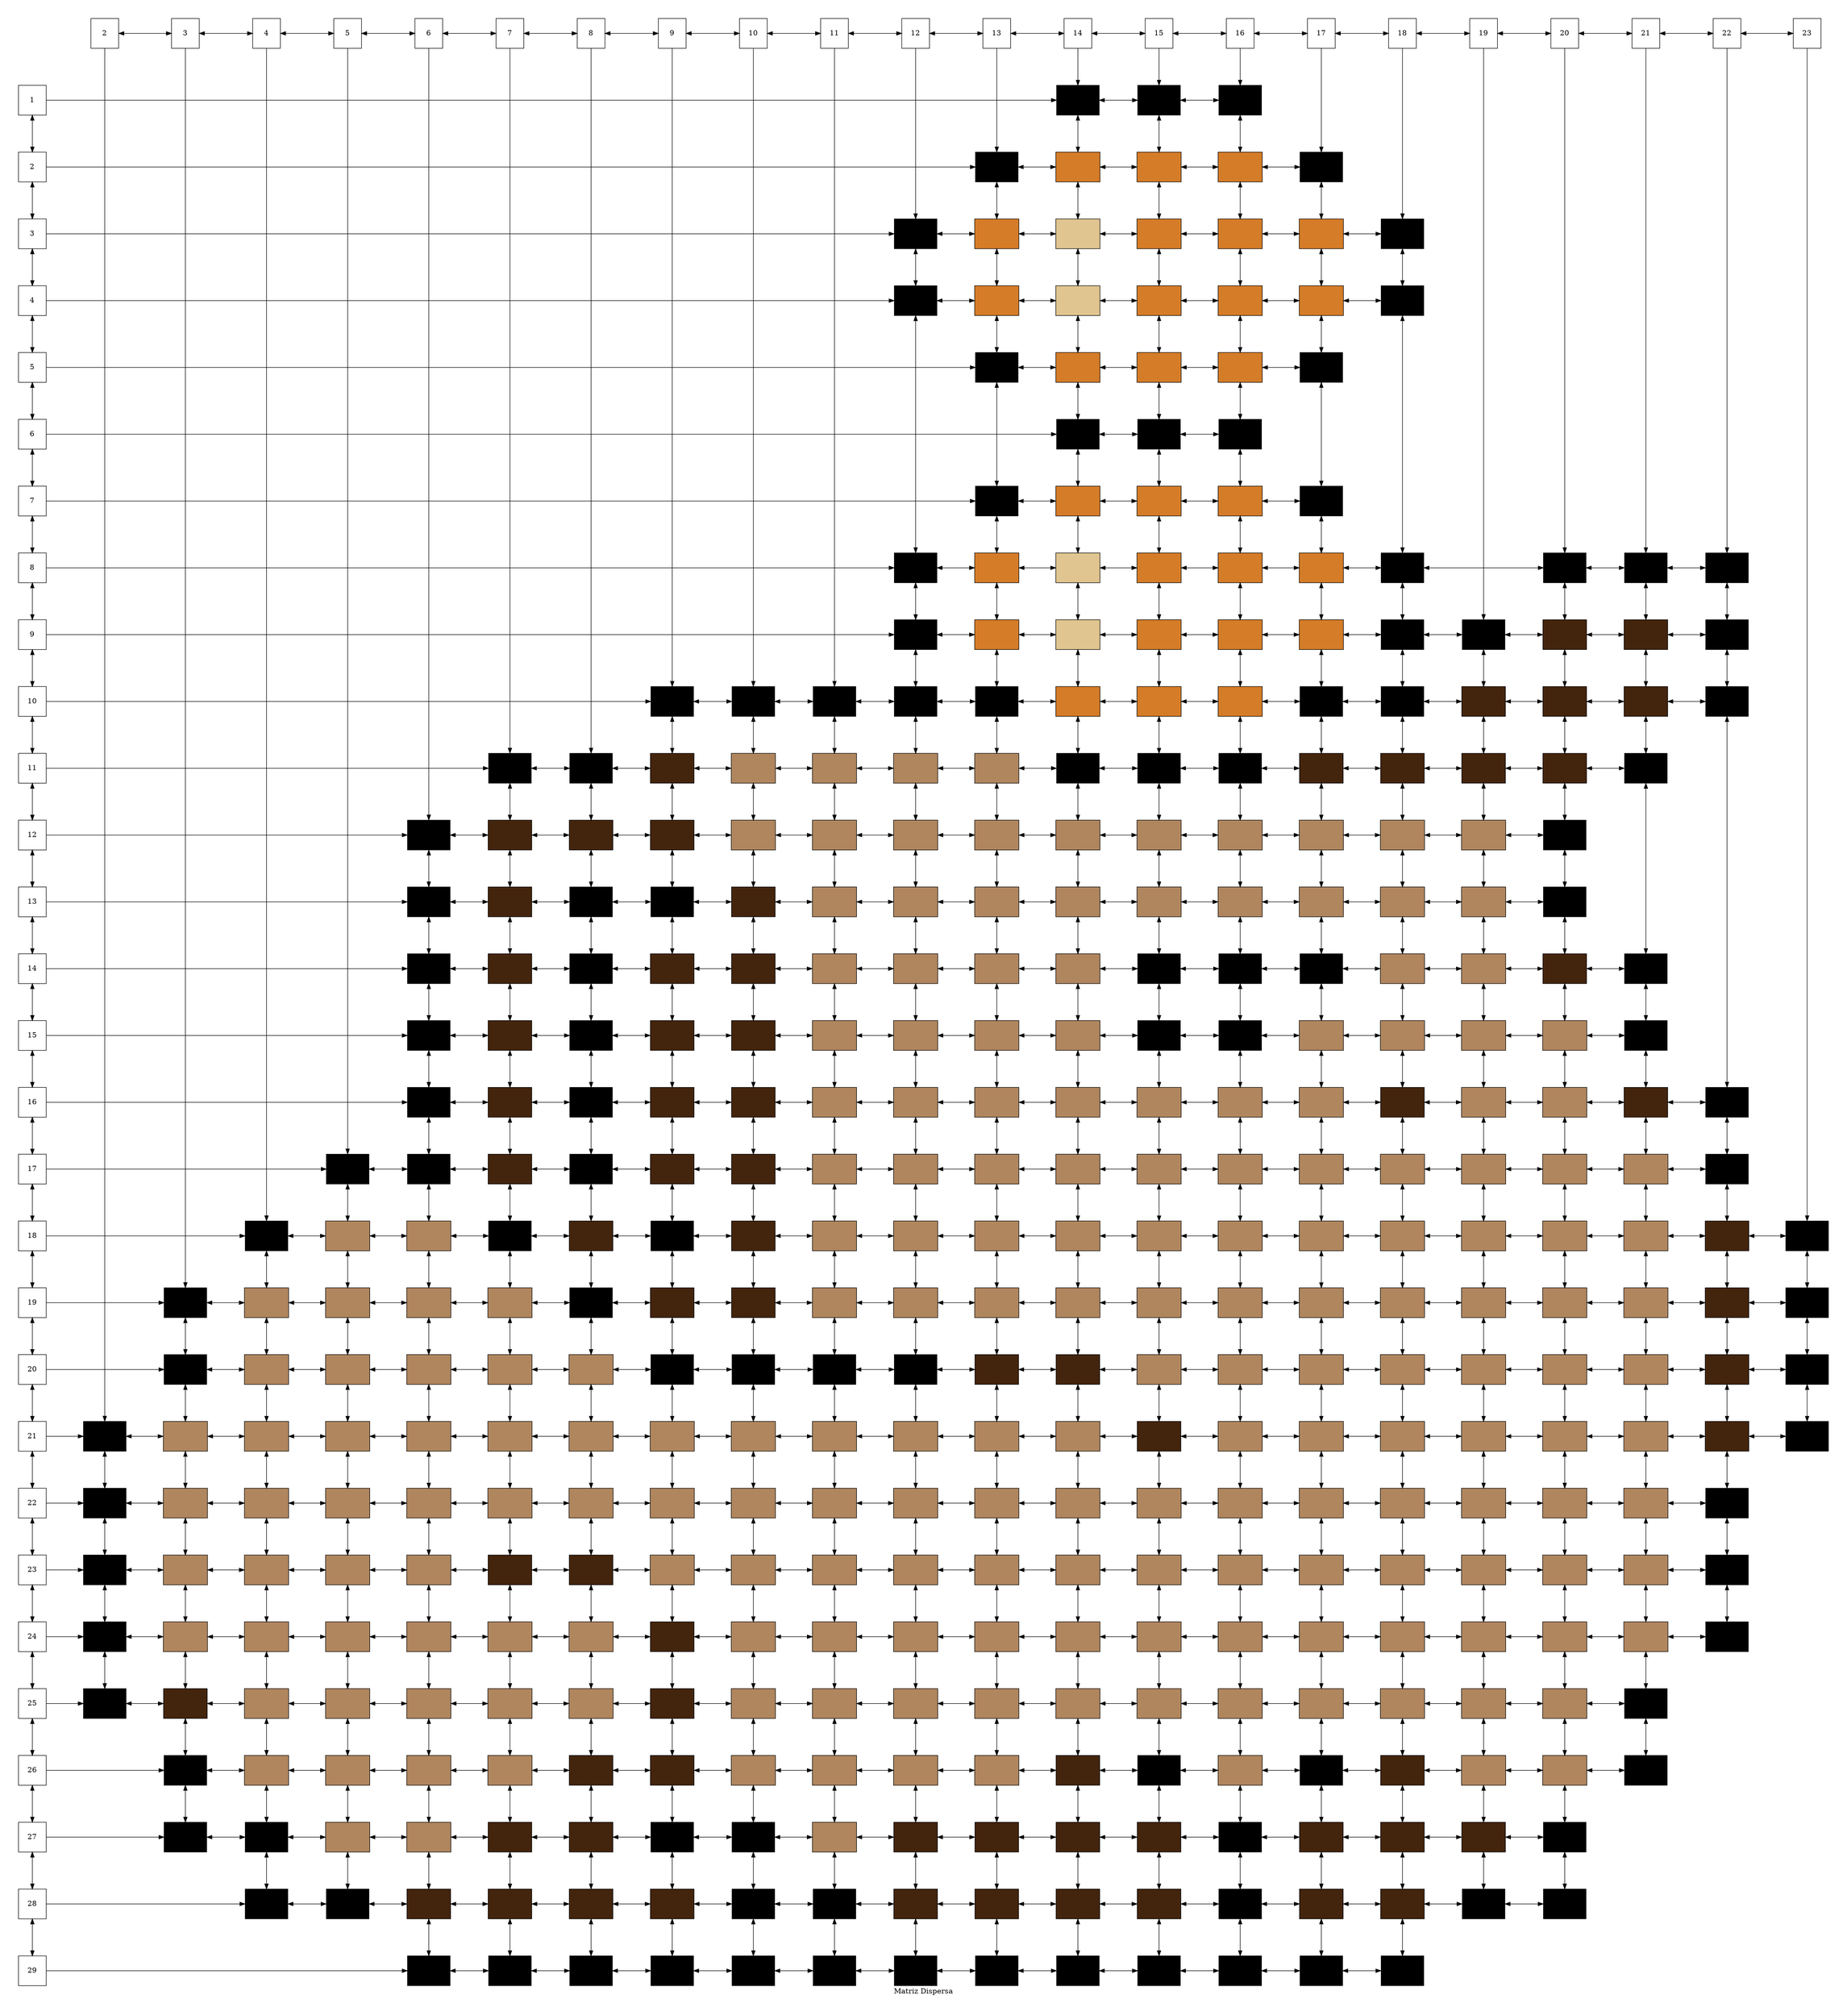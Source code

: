 digraph G {
    graph [pad="0.5", nodesep="1", ranksep="1"];
    label="Matriz Dispersa"
    node [shape=box, height=0.8];
	Fila1[style="filled" label = "1" fillcolor="white" group = 0];
	Fila2[style="filled" label = "2" fillcolor="white" group = 0];
	Fila3[style="filled" label = "3" fillcolor="white" group = 0];
	Fila4[style="filled" label = "4" fillcolor="white" group = 0];
	Fila5[style="filled" label = "5" fillcolor="white" group = 0];
	Fila6[style="filled" label = "6" fillcolor="white" group = 0];
	Fila7[style="filled" label = "7" fillcolor="white" group = 0];
	Fila8[style="filled" label = "8" fillcolor="white" group = 0];
	Fila9[style="filled" label = "9" fillcolor="white" group = 0];
	Fila10[style="filled" label = "10" fillcolor="white" group = 0];
	Fila11[style="filled" label = "11" fillcolor="white" group = 0];
	Fila12[style="filled" label = "12" fillcolor="white" group = 0];
	Fila13[style="filled" label = "13" fillcolor="white" group = 0];
	Fila14[style="filled" label = "14" fillcolor="white" group = 0];
	Fila15[style="filled" label = "15" fillcolor="white" group = 0];
	Fila16[style="filled" label = "16" fillcolor="white" group = 0];
	Fila17[style="filled" label = "17" fillcolor="white" group = 0];
	Fila18[style="filled" label = "18" fillcolor="white" group = 0];
	Fila19[style="filled" label = "19" fillcolor="white" group = 0];
	Fila20[style="filled" label = "20" fillcolor="white" group = 0];
	Fila21[style="filled" label = "21" fillcolor="white" group = 0];
	Fila22[style="filled" label = "22" fillcolor="white" group = 0];
	Fila23[style="filled" label = "23" fillcolor="white" group = 0];
	Fila24[style="filled" label = "24" fillcolor="white" group = 0];
	Fila25[style="filled" label = "25" fillcolor="white" group = 0];
	Fila26[style="filled" label = "26" fillcolor="white" group = 0];
	Fila27[style="filled" label = "27" fillcolor="white" group = 0];
	Fila28[style="filled" label = "28" fillcolor="white" group = 0];
	Fila29[style="filled" label = "29" fillcolor="white" group = 0];

    edge[dir="both"];
    	Fila1 -> Fila2;
	Fila2 -> Fila3;
	Fila3 -> Fila4;
	Fila4 -> Fila5;
	Fila5 -> Fila6;
	Fila6 -> Fila7;
	Fila7 -> Fila8;
	Fila8 -> Fila9;
	Fila9 -> Fila10;
	Fila10 -> Fila11;
	Fila11 -> Fila12;
	Fila12 -> Fila13;
	Fila13 -> Fila14;
	Fila14 -> Fila15;
	Fila15 -> Fila16;
	Fila16 -> Fila17;
	Fila17 -> Fila18;
	Fila18 -> Fila19;
	Fila19 -> Fila20;
	Fila20 -> Fila21;
	Fila21 -> Fila22;
	Fila22 -> Fila23;
	Fila23 -> Fila24;
	Fila24 -> Fila25;
	Fila25 -> Fila26;
	Fila26 -> Fila27;
	Fila27 -> Fila28;
	Fila28 -> Fila29;

    edge[dir="both"]
    Columna2 -> NodoF21_C2[dir=""];
NodoF21_C2 -> NodoF22_C2;
NodoF22_C2 -> NodoF23_C2;
NodoF23_C2 -> NodoF24_C2;
NodoF24_C2 -> NodoF25_C2;
Columna3 -> NodoF19_C3[dir=""];
NodoF19_C3 -> NodoF20_C3;
NodoF20_C3 -> NodoF21_C3;
NodoF21_C3 -> NodoF22_C3;
NodoF22_C3 -> NodoF23_C3;
NodoF23_C3 -> NodoF24_C3;
NodoF24_C3 -> NodoF25_C3;
NodoF25_C3 -> NodoF26_C3;
NodoF26_C3 -> NodoF27_C3;
Columna4 -> NodoF18_C4[dir=""];
NodoF18_C4 -> NodoF19_C4;
NodoF19_C4 -> NodoF20_C4;
NodoF20_C4 -> NodoF21_C4;
NodoF21_C4 -> NodoF22_C4;
NodoF22_C4 -> NodoF23_C4;
NodoF23_C4 -> NodoF24_C4;
NodoF24_C4 -> NodoF25_C4;
NodoF25_C4 -> NodoF26_C4;
NodoF26_C4 -> NodoF27_C4;
NodoF27_C4 -> NodoF28_C4;
Columna5 -> NodoF17_C5[dir=""];
NodoF17_C5 -> NodoF18_C5;
NodoF18_C5 -> NodoF19_C5;
NodoF19_C5 -> NodoF20_C5;
NodoF20_C5 -> NodoF21_C5;
NodoF21_C5 -> NodoF22_C5;
NodoF22_C5 -> NodoF23_C5;
NodoF23_C5 -> NodoF24_C5;
NodoF24_C5 -> NodoF25_C5;
NodoF25_C5 -> NodoF26_C5;
NodoF26_C5 -> NodoF27_C5;
NodoF27_C5 -> NodoF28_C5;
Columna6 -> NodoF12_C6[dir=""];
NodoF12_C6 -> NodoF13_C6;
NodoF13_C6 -> NodoF14_C6;
NodoF14_C6 -> NodoF15_C6;
NodoF15_C6 -> NodoF16_C6;
NodoF16_C6 -> NodoF17_C6;
NodoF17_C6 -> NodoF18_C6;
NodoF18_C6 -> NodoF19_C6;
NodoF19_C6 -> NodoF20_C6;
NodoF20_C6 -> NodoF21_C6;
NodoF21_C6 -> NodoF22_C6;
NodoF22_C6 -> NodoF23_C6;
NodoF23_C6 -> NodoF24_C6;
NodoF24_C6 -> NodoF25_C6;
NodoF25_C6 -> NodoF26_C6;
NodoF26_C6 -> NodoF27_C6;
NodoF27_C6 -> NodoF28_C6;
NodoF28_C6 -> NodoF29_C6;
Columna7 -> NodoF11_C7[dir=""];
NodoF11_C7 -> NodoF12_C7;
NodoF12_C7 -> NodoF13_C7;
NodoF13_C7 -> NodoF14_C7;
NodoF14_C7 -> NodoF15_C7;
NodoF15_C7 -> NodoF16_C7;
NodoF16_C7 -> NodoF17_C7;
NodoF17_C7 -> NodoF18_C7;
NodoF18_C7 -> NodoF19_C7;
NodoF19_C7 -> NodoF20_C7;
NodoF20_C7 -> NodoF21_C7;
NodoF21_C7 -> NodoF22_C7;
NodoF22_C7 -> NodoF23_C7;
NodoF23_C7 -> NodoF24_C7;
NodoF24_C7 -> NodoF25_C7;
NodoF25_C7 -> NodoF26_C7;
NodoF26_C7 -> NodoF27_C7;
NodoF27_C7 -> NodoF28_C7;
NodoF28_C7 -> NodoF29_C7;
Columna8 -> NodoF11_C8[dir=""];
NodoF11_C8 -> NodoF12_C8;
NodoF12_C8 -> NodoF13_C8;
NodoF13_C8 -> NodoF14_C8;
NodoF14_C8 -> NodoF15_C8;
NodoF15_C8 -> NodoF16_C8;
NodoF16_C8 -> NodoF17_C8;
NodoF17_C8 -> NodoF18_C8;
NodoF18_C8 -> NodoF19_C8;
NodoF19_C8 -> NodoF20_C8;
NodoF20_C8 -> NodoF21_C8;
NodoF21_C8 -> NodoF22_C8;
NodoF22_C8 -> NodoF23_C8;
NodoF23_C8 -> NodoF24_C8;
NodoF24_C8 -> NodoF25_C8;
NodoF25_C8 -> NodoF26_C8;
NodoF26_C8 -> NodoF27_C8;
NodoF27_C8 -> NodoF28_C8;
NodoF28_C8 -> NodoF29_C8;
Columna9 -> NodoF10_C9[dir=""];
NodoF10_C9 -> NodoF11_C9;
NodoF11_C9 -> NodoF12_C9;
NodoF12_C9 -> NodoF13_C9;
NodoF13_C9 -> NodoF14_C9;
NodoF14_C9 -> NodoF15_C9;
NodoF15_C9 -> NodoF16_C9;
NodoF16_C9 -> NodoF17_C9;
NodoF17_C9 -> NodoF18_C9;
NodoF18_C9 -> NodoF19_C9;
NodoF19_C9 -> NodoF20_C9;
NodoF20_C9 -> NodoF21_C9;
NodoF21_C9 -> NodoF22_C9;
NodoF22_C9 -> NodoF23_C9;
NodoF23_C9 -> NodoF24_C9;
NodoF24_C9 -> NodoF25_C9;
NodoF25_C9 -> NodoF26_C9;
NodoF26_C9 -> NodoF27_C9;
NodoF27_C9 -> NodoF28_C9;
NodoF28_C9 -> NodoF29_C9;
Columna10 -> NodoF10_C10[dir=""];
NodoF10_C10 -> NodoF11_C10;
NodoF11_C10 -> NodoF12_C10;
NodoF12_C10 -> NodoF13_C10;
NodoF13_C10 -> NodoF14_C10;
NodoF14_C10 -> NodoF15_C10;
NodoF15_C10 -> NodoF16_C10;
NodoF16_C10 -> NodoF17_C10;
NodoF17_C10 -> NodoF18_C10;
NodoF18_C10 -> NodoF19_C10;
NodoF19_C10 -> NodoF20_C10;
NodoF20_C10 -> NodoF21_C10;
NodoF21_C10 -> NodoF22_C10;
NodoF22_C10 -> NodoF23_C10;
NodoF23_C10 -> NodoF24_C10;
NodoF24_C10 -> NodoF25_C10;
NodoF25_C10 -> NodoF26_C10;
NodoF26_C10 -> NodoF27_C10;
NodoF27_C10 -> NodoF28_C10;
NodoF28_C10 -> NodoF29_C10;
Columna11 -> NodoF10_C11[dir=""];
NodoF10_C11 -> NodoF11_C11;
NodoF11_C11 -> NodoF12_C11;
NodoF12_C11 -> NodoF13_C11;
NodoF13_C11 -> NodoF14_C11;
NodoF14_C11 -> NodoF15_C11;
NodoF15_C11 -> NodoF16_C11;
NodoF16_C11 -> NodoF17_C11;
NodoF17_C11 -> NodoF18_C11;
NodoF18_C11 -> NodoF19_C11;
NodoF19_C11 -> NodoF20_C11;
NodoF20_C11 -> NodoF21_C11;
NodoF21_C11 -> NodoF22_C11;
NodoF22_C11 -> NodoF23_C11;
NodoF23_C11 -> NodoF24_C11;
NodoF24_C11 -> NodoF25_C11;
NodoF25_C11 -> NodoF26_C11;
NodoF26_C11 -> NodoF27_C11;
NodoF27_C11 -> NodoF28_C11;
NodoF28_C11 -> NodoF29_C11;
Columna12 -> NodoF3_C12[dir=""];
NodoF3_C12 -> NodoF4_C12;
NodoF4_C12 -> NodoF8_C12;
NodoF8_C12 -> NodoF9_C12;
NodoF9_C12 -> NodoF10_C12;
NodoF10_C12 -> NodoF11_C12;
NodoF11_C12 -> NodoF12_C12;
NodoF12_C12 -> NodoF13_C12;
NodoF13_C12 -> NodoF14_C12;
NodoF14_C12 -> NodoF15_C12;
NodoF15_C12 -> NodoF16_C12;
NodoF16_C12 -> NodoF17_C12;
NodoF17_C12 -> NodoF18_C12;
NodoF18_C12 -> NodoF19_C12;
NodoF19_C12 -> NodoF20_C12;
NodoF20_C12 -> NodoF21_C12;
NodoF21_C12 -> NodoF22_C12;
NodoF22_C12 -> NodoF23_C12;
NodoF23_C12 -> NodoF24_C12;
NodoF24_C12 -> NodoF25_C12;
NodoF25_C12 -> NodoF26_C12;
NodoF26_C12 -> NodoF27_C12;
NodoF27_C12 -> NodoF28_C12;
NodoF28_C12 -> NodoF29_C12;
Columna13 -> NodoF2_C13[dir=""];
NodoF2_C13 -> NodoF3_C13;
NodoF3_C13 -> NodoF4_C13;
NodoF4_C13 -> NodoF5_C13;
NodoF5_C13 -> NodoF7_C13;
NodoF7_C13 -> NodoF8_C13;
NodoF8_C13 -> NodoF9_C13;
NodoF9_C13 -> NodoF10_C13;
NodoF10_C13 -> NodoF11_C13;
NodoF11_C13 -> NodoF12_C13;
NodoF12_C13 -> NodoF13_C13;
NodoF13_C13 -> NodoF14_C13;
NodoF14_C13 -> NodoF15_C13;
NodoF15_C13 -> NodoF16_C13;
NodoF16_C13 -> NodoF17_C13;
NodoF17_C13 -> NodoF18_C13;
NodoF18_C13 -> NodoF19_C13;
NodoF19_C13 -> NodoF20_C13;
NodoF20_C13 -> NodoF21_C13;
NodoF21_C13 -> NodoF22_C13;
NodoF22_C13 -> NodoF23_C13;
NodoF23_C13 -> NodoF24_C13;
NodoF24_C13 -> NodoF25_C13;
NodoF25_C13 -> NodoF26_C13;
NodoF26_C13 -> NodoF27_C13;
NodoF27_C13 -> NodoF28_C13;
NodoF28_C13 -> NodoF29_C13;
Columna14 -> NodoF1_C14[dir=""];
NodoF1_C14 -> NodoF2_C14;
NodoF2_C14 -> NodoF3_C14;
NodoF3_C14 -> NodoF4_C14;
NodoF4_C14 -> NodoF5_C14;
NodoF5_C14 -> NodoF6_C14;
NodoF6_C14 -> NodoF7_C14;
NodoF7_C14 -> NodoF8_C14;
NodoF8_C14 -> NodoF9_C14;
NodoF9_C14 -> NodoF10_C14;
NodoF10_C14 -> NodoF11_C14;
NodoF11_C14 -> NodoF12_C14;
NodoF12_C14 -> NodoF13_C14;
NodoF13_C14 -> NodoF14_C14;
NodoF14_C14 -> NodoF15_C14;
NodoF15_C14 -> NodoF16_C14;
NodoF16_C14 -> NodoF17_C14;
NodoF17_C14 -> NodoF18_C14;
NodoF18_C14 -> NodoF19_C14;
NodoF19_C14 -> NodoF20_C14;
NodoF20_C14 -> NodoF21_C14;
NodoF21_C14 -> NodoF22_C14;
NodoF22_C14 -> NodoF23_C14;
NodoF23_C14 -> NodoF24_C14;
NodoF24_C14 -> NodoF25_C14;
NodoF25_C14 -> NodoF26_C14;
NodoF26_C14 -> NodoF27_C14;
NodoF27_C14 -> NodoF28_C14;
NodoF28_C14 -> NodoF29_C14;
Columna15 -> NodoF1_C15[dir=""];
NodoF1_C15 -> NodoF2_C15;
NodoF2_C15 -> NodoF3_C15;
NodoF3_C15 -> NodoF4_C15;
NodoF4_C15 -> NodoF5_C15;
NodoF5_C15 -> NodoF6_C15;
NodoF6_C15 -> NodoF7_C15;
NodoF7_C15 -> NodoF8_C15;
NodoF8_C15 -> NodoF9_C15;
NodoF9_C15 -> NodoF10_C15;
NodoF10_C15 -> NodoF11_C15;
NodoF11_C15 -> NodoF12_C15;
NodoF12_C15 -> NodoF13_C15;
NodoF13_C15 -> NodoF14_C15;
NodoF14_C15 -> NodoF15_C15;
NodoF15_C15 -> NodoF16_C15;
NodoF16_C15 -> NodoF17_C15;
NodoF17_C15 -> NodoF18_C15;
NodoF18_C15 -> NodoF19_C15;
NodoF19_C15 -> NodoF20_C15;
NodoF20_C15 -> NodoF21_C15;
NodoF21_C15 -> NodoF22_C15;
NodoF22_C15 -> NodoF23_C15;
NodoF23_C15 -> NodoF24_C15;
NodoF24_C15 -> NodoF25_C15;
NodoF25_C15 -> NodoF26_C15;
NodoF26_C15 -> NodoF27_C15;
NodoF27_C15 -> NodoF28_C15;
NodoF28_C15 -> NodoF29_C15;
Columna16 -> NodoF1_C16[dir=""];
NodoF1_C16 -> NodoF2_C16;
NodoF2_C16 -> NodoF3_C16;
NodoF3_C16 -> NodoF4_C16;
NodoF4_C16 -> NodoF5_C16;
NodoF5_C16 -> NodoF6_C16;
NodoF6_C16 -> NodoF7_C16;
NodoF7_C16 -> NodoF8_C16;
NodoF8_C16 -> NodoF9_C16;
NodoF9_C16 -> NodoF10_C16;
NodoF10_C16 -> NodoF11_C16;
NodoF11_C16 -> NodoF12_C16;
NodoF12_C16 -> NodoF13_C16;
NodoF13_C16 -> NodoF14_C16;
NodoF14_C16 -> NodoF15_C16;
NodoF15_C16 -> NodoF16_C16;
NodoF16_C16 -> NodoF17_C16;
NodoF17_C16 -> NodoF18_C16;
NodoF18_C16 -> NodoF19_C16;
NodoF19_C16 -> NodoF20_C16;
NodoF20_C16 -> NodoF21_C16;
NodoF21_C16 -> NodoF22_C16;
NodoF22_C16 -> NodoF23_C16;
NodoF23_C16 -> NodoF24_C16;
NodoF24_C16 -> NodoF25_C16;
NodoF25_C16 -> NodoF26_C16;
NodoF26_C16 -> NodoF27_C16;
NodoF27_C16 -> NodoF28_C16;
NodoF28_C16 -> NodoF29_C16;
Columna17 -> NodoF2_C17[dir=""];
NodoF2_C17 -> NodoF3_C17;
NodoF3_C17 -> NodoF4_C17;
NodoF4_C17 -> NodoF5_C17;
NodoF5_C17 -> NodoF7_C17;
NodoF7_C17 -> NodoF8_C17;
NodoF8_C17 -> NodoF9_C17;
NodoF9_C17 -> NodoF10_C17;
NodoF10_C17 -> NodoF11_C17;
NodoF11_C17 -> NodoF12_C17;
NodoF12_C17 -> NodoF13_C17;
NodoF13_C17 -> NodoF14_C17;
NodoF14_C17 -> NodoF15_C17;
NodoF15_C17 -> NodoF16_C17;
NodoF16_C17 -> NodoF17_C17;
NodoF17_C17 -> NodoF18_C17;
NodoF18_C17 -> NodoF19_C17;
NodoF19_C17 -> NodoF20_C17;
NodoF20_C17 -> NodoF21_C17;
NodoF21_C17 -> NodoF22_C17;
NodoF22_C17 -> NodoF23_C17;
NodoF23_C17 -> NodoF24_C17;
NodoF24_C17 -> NodoF25_C17;
NodoF25_C17 -> NodoF26_C17;
NodoF26_C17 -> NodoF27_C17;
NodoF27_C17 -> NodoF28_C17;
NodoF28_C17 -> NodoF29_C17;
Columna18 -> NodoF3_C18[dir=""];
NodoF3_C18 -> NodoF4_C18;
NodoF4_C18 -> NodoF8_C18;
NodoF8_C18 -> NodoF9_C18;
NodoF9_C18 -> NodoF10_C18;
NodoF10_C18 -> NodoF11_C18;
NodoF11_C18 -> NodoF12_C18;
NodoF12_C18 -> NodoF13_C18;
NodoF13_C18 -> NodoF14_C18;
NodoF14_C18 -> NodoF15_C18;
NodoF15_C18 -> NodoF16_C18;
NodoF16_C18 -> NodoF17_C18;
NodoF17_C18 -> NodoF18_C18;
NodoF18_C18 -> NodoF19_C18;
NodoF19_C18 -> NodoF20_C18;
NodoF20_C18 -> NodoF21_C18;
NodoF21_C18 -> NodoF22_C18;
NodoF22_C18 -> NodoF23_C18;
NodoF23_C18 -> NodoF24_C18;
NodoF24_C18 -> NodoF25_C18;
NodoF25_C18 -> NodoF26_C18;
NodoF26_C18 -> NodoF27_C18;
NodoF27_C18 -> NodoF28_C18;
NodoF28_C18 -> NodoF29_C18;
Columna19 -> NodoF9_C19[dir=""];
NodoF9_C19 -> NodoF10_C19;
NodoF10_C19 -> NodoF11_C19;
NodoF11_C19 -> NodoF12_C19;
NodoF12_C19 -> NodoF13_C19;
NodoF13_C19 -> NodoF14_C19;
NodoF14_C19 -> NodoF15_C19;
NodoF15_C19 -> NodoF16_C19;
NodoF16_C19 -> NodoF17_C19;
NodoF17_C19 -> NodoF18_C19;
NodoF18_C19 -> NodoF19_C19;
NodoF19_C19 -> NodoF20_C19;
NodoF20_C19 -> NodoF21_C19;
NodoF21_C19 -> NodoF22_C19;
NodoF22_C19 -> NodoF23_C19;
NodoF23_C19 -> NodoF24_C19;
NodoF24_C19 -> NodoF25_C19;
NodoF25_C19 -> NodoF26_C19;
NodoF26_C19 -> NodoF27_C19;
NodoF27_C19 -> NodoF28_C19;
Columna20 -> NodoF8_C20[dir=""];
NodoF8_C20 -> NodoF9_C20;
NodoF9_C20 -> NodoF10_C20;
NodoF10_C20 -> NodoF11_C20;
NodoF11_C20 -> NodoF12_C20;
NodoF12_C20 -> NodoF13_C20;
NodoF13_C20 -> NodoF14_C20;
NodoF14_C20 -> NodoF15_C20;
NodoF15_C20 -> NodoF16_C20;
NodoF16_C20 -> NodoF17_C20;
NodoF17_C20 -> NodoF18_C20;
NodoF18_C20 -> NodoF19_C20;
NodoF19_C20 -> NodoF20_C20;
NodoF20_C20 -> NodoF21_C20;
NodoF21_C20 -> NodoF22_C20;
NodoF22_C20 -> NodoF23_C20;
NodoF23_C20 -> NodoF24_C20;
NodoF24_C20 -> NodoF25_C20;
NodoF25_C20 -> NodoF26_C20;
NodoF26_C20 -> NodoF27_C20;
NodoF27_C20 -> NodoF28_C20;
Columna21 -> NodoF8_C21[dir=""];
NodoF8_C21 -> NodoF9_C21;
NodoF9_C21 -> NodoF10_C21;
NodoF10_C21 -> NodoF11_C21;
NodoF11_C21 -> NodoF14_C21;
NodoF14_C21 -> NodoF15_C21;
NodoF15_C21 -> NodoF16_C21;
NodoF16_C21 -> NodoF17_C21;
NodoF17_C21 -> NodoF18_C21;
NodoF18_C21 -> NodoF19_C21;
NodoF19_C21 -> NodoF20_C21;
NodoF20_C21 -> NodoF21_C21;
NodoF21_C21 -> NodoF22_C21;
NodoF22_C21 -> NodoF23_C21;
NodoF23_C21 -> NodoF24_C21;
NodoF24_C21 -> NodoF25_C21;
NodoF25_C21 -> NodoF26_C21;
Columna22 -> NodoF8_C22[dir=""];
NodoF8_C22 -> NodoF9_C22;
NodoF9_C22 -> NodoF10_C22;
NodoF10_C22 -> NodoF16_C22;
NodoF16_C22 -> NodoF17_C22;
NodoF17_C22 -> NodoF18_C22;
NodoF18_C22 -> NodoF19_C22;
NodoF19_C22 -> NodoF20_C22;
NodoF20_C22 -> NodoF21_C22;
NodoF21_C22 -> NodoF22_C22;
NodoF22_C22 -> NodoF23_C22;
NodoF23_C22 -> NodoF24_C22;
Columna23 -> NodoF18_C23[dir=""];
NodoF18_C23 -> NodoF19_C23;
NodoF19_C23 -> NodoF20_C23;
NodoF20_C23 -> NodoF21_C23;
	Columna2[style="filled" label = "2" fillcolor="white" group = 2];
	Columna3[style="filled" label = "3" fillcolor="white" group = 3];
	Columna4[style="filled" label = "4" fillcolor="white" group = 4];
	Columna5[style="filled" label = "5" fillcolor="white" group = 5];
	Columna6[style="filled" label = "6" fillcolor="white" group = 6];
	Columna7[style="filled" label = "7" fillcolor="white" group = 7];
	Columna8[style="filled" label = "8" fillcolor="white" group = 8];
	Columna9[style="filled" label = "9" fillcolor="white" group = 9];
	Columna10[style="filled" label = "10" fillcolor="white" group = 10];
	Columna11[style="filled" label = "11" fillcolor="white" group = 11];
	Columna12[style="filled" label = "12" fillcolor="white" group = 12];
	Columna13[style="filled" label = "13" fillcolor="white" group = 13];
	Columna14[style="filled" label = "14" fillcolor="white" group = 14];
	Columna15[style="filled" label = "15" fillcolor="white" group = 15];
	Columna16[style="filled" label = "16" fillcolor="white" group = 16];
	Columna17[style="filled" label = "17" fillcolor="white" group = 17];
	Columna18[style="filled" label = "18" fillcolor="white" group = 18];
	Columna19[style="filled" label = "19" fillcolor="white" group = 19];
	Columna20[style="filled" label = "20" fillcolor="white" group = 20];
	Columna21[style="filled" label = "21" fillcolor="white" group = 21];
	Columna22[style="filled" label = "22" fillcolor="white" group = 22];
	Columna23[style="filled" label = "23" fillcolor="white" group = 23];
Columna2 -> Columna3;
Columna3 -> Columna4;
Columna4 -> Columna5;
Columna5 -> Columna6;
Columna6 -> Columna7;
Columna7 -> Columna8;
Columna8 -> Columna9;
Columna9 -> Columna10;
Columna10 -> Columna11;
Columna11 -> Columna12;
Columna12 -> Columna13;
Columna13 -> Columna14;
Columna14 -> Columna15;
Columna15 -> Columna16;
Columna16 -> Columna17;
Columna17 -> Columna18;
Columna18 -> Columna19;
Columna19 -> Columna20;
Columna20 -> Columna21;
Columna21 -> Columna22;
Columna22 -> Columna23;

	{rank = same; Columna2; Columna3; Columna4; Columna5; Columna6; Columna7; Columna8; Columna9; Columna10; Columna11; Columna12; Columna13; Columna14; Columna15; Columna16; Columna17; Columna18; Columna19; Columna20; Columna21; Columna22; Columna23; }
	NodoF1_C14[style="filled" label = "#000000" fillcolor="#000000" fontcolor="#000000" group = 14];
	Fila1 -> NodoF1_C14[dir=""];
	NodoF1_C14 -> NodoF1_C15;
	NodoF1_C15[style="filled" label = "#000000" fillcolor="#000000" fontcolor="#000000" group = 15];
	NodoF1_C15 -> NodoF1_C16;
	NodoF1_C16[style="filled" label = "#000000" fillcolor="#000000" fontcolor="#000000" group = 16];
	NodoF2_C13[style="filled" label = "#000000" fillcolor="#000000" fontcolor="#000000" group = 13];
	Fila2 -> NodoF2_C13[dir=""];
	NodoF2_C13 -> NodoF2_C14;
	NodoF2_C14[style="filled" label = "#D57C28" fillcolor="#D57C28" fontcolor="#D57C28" group = 14];
	NodoF2_C14 -> NodoF2_C15;
	NodoF2_C15[style="filled" label = "#D57C28" fillcolor="#D57C28" fontcolor="#D57C28" group = 15];
	NodoF2_C15 -> NodoF2_C16;
	NodoF2_C16[style="filled" label = "#D57C28" fillcolor="#D57C28" fontcolor="#D57C28" group = 16];
	NodoF2_C16 -> NodoF2_C17;
	NodoF2_C17[style="filled" label = "#000000" fillcolor="#000000" fontcolor="#000000" group = 17];
	NodoF3_C12[style="filled" label = "#000000" fillcolor="#000000" fontcolor="#000000" group = 12];
	Fila3 -> NodoF3_C12[dir=""];
	NodoF3_C12 -> NodoF3_C13;
	NodoF3_C13[style="filled" label = "#D57C28" fillcolor="#D57C28" fontcolor="#D57C28" group = 13];
	NodoF3_C13 -> NodoF3_C14;
	NodoF3_C14[style="filled" label = "#E0C590" fillcolor="#E0C590" fontcolor="#E0C590" group = 14];
	NodoF3_C14 -> NodoF3_C15;
	NodoF3_C15[style="filled" label = "#D57C28" fillcolor="#D57C28" fontcolor="#D57C28" group = 15];
	NodoF3_C15 -> NodoF3_C16;
	NodoF3_C16[style="filled" label = "#D57C28" fillcolor="#D57C28" fontcolor="#D57C28" group = 16];
	NodoF3_C16 -> NodoF3_C17;
	NodoF3_C17[style="filled" label = "#D57C28" fillcolor="#D57C28" fontcolor="#D57C28" group = 17];
	NodoF3_C17 -> NodoF3_C18;
	NodoF3_C18[style="filled" label = "#000000" fillcolor="#000000" fontcolor="#000000" group = 18];
	NodoF4_C12[style="filled" label = "#000000" fillcolor="#000000" fontcolor="#000000" group = 12];
	Fila4 -> NodoF4_C12[dir=""];
	NodoF4_C12 -> NodoF4_C13;
	NodoF4_C13[style="filled" label = "#D57C28" fillcolor="#D57C28" fontcolor="#D57C28" group = 13];
	NodoF4_C13 -> NodoF4_C14;
	NodoF4_C14[style="filled" label = "#E0C590" fillcolor="#E0C590" fontcolor="#E0C590" group = 14];
	NodoF4_C14 -> NodoF4_C15;
	NodoF4_C15[style="filled" label = "#D57C28" fillcolor="#D57C28" fontcolor="#D57C28" group = 15];
	NodoF4_C15 -> NodoF4_C16;
	NodoF4_C16[style="filled" label = "#D57C28" fillcolor="#D57C28" fontcolor="#D57C28" group = 16];
	NodoF4_C16 -> NodoF4_C17;
	NodoF4_C17[style="filled" label = "#D57C28" fillcolor="#D57C28" fontcolor="#D57C28" group = 17];
	NodoF4_C17 -> NodoF4_C18;
	NodoF4_C18[style="filled" label = "#000000" fillcolor="#000000" fontcolor="#000000" group = 18];
	NodoF5_C13[style="filled" label = "#000000" fillcolor="#000000" fontcolor="#000000" group = 13];
	Fila5 -> NodoF5_C13[dir=""];
	NodoF5_C13 -> NodoF5_C14;
	NodoF5_C14[style="filled" label = "#D57C28" fillcolor="#D57C28" fontcolor="#D57C28" group = 14];
	NodoF5_C14 -> NodoF5_C15;
	NodoF5_C15[style="filled" label = "#D57C28" fillcolor="#D57C28" fontcolor="#D57C28" group = 15];
	NodoF5_C15 -> NodoF5_C16;
	NodoF5_C16[style="filled" label = "#D57C28" fillcolor="#D57C28" fontcolor="#D57C28" group = 16];
	NodoF5_C16 -> NodoF5_C17;
	NodoF5_C17[style="filled" label = "#000000" fillcolor="#000000" fontcolor="#000000" group = 17];
	NodoF6_C14[style="filled" label = "#000000" fillcolor="#000000" fontcolor="#000000" group = 14];
	Fila6 -> NodoF6_C14[dir=""];
	NodoF6_C14 -> NodoF6_C15;
	NodoF6_C15[style="filled" label = "#000000" fillcolor="#000000" fontcolor="#000000" group = 15];
	NodoF6_C15 -> NodoF6_C16;
	NodoF6_C16[style="filled" label = "#000000" fillcolor="#000000" fontcolor="#000000" group = 16];
	NodoF7_C13[style="filled" label = "#000000" fillcolor="#000000" fontcolor="#000000" group = 13];
	Fila7 -> NodoF7_C13[dir=""];
	NodoF7_C13 -> NodoF7_C14;
	NodoF7_C14[style="filled" label = "#D57C28" fillcolor="#D57C28" fontcolor="#D57C28" group = 14];
	NodoF7_C14 -> NodoF7_C15;
	NodoF7_C15[style="filled" label = "#D57C28" fillcolor="#D57C28" fontcolor="#D57C28" group = 15];
	NodoF7_C15 -> NodoF7_C16;
	NodoF7_C16[style="filled" label = "#D57C28" fillcolor="#D57C28" fontcolor="#D57C28" group = 16];
	NodoF7_C16 -> NodoF7_C17;
	NodoF7_C17[style="filled" label = "#000000" fillcolor="#000000" fontcolor="#000000" group = 17];
	NodoF8_C12[style="filled" label = "#000000" fillcolor="#000000" fontcolor="#000000" group = 12];
	Fila8 -> NodoF8_C12[dir=""];
	NodoF8_C12 -> NodoF8_C13;
	NodoF8_C13[style="filled" label = "#D57C28" fillcolor="#D57C28" fontcolor="#D57C28" group = 13];
	NodoF8_C13 -> NodoF8_C14;
	NodoF8_C14[style="filled" label = "#E0C590" fillcolor="#E0C590" fontcolor="#E0C590" group = 14];
	NodoF8_C14 -> NodoF8_C15;
	NodoF8_C15[style="filled" label = "#D57C28" fillcolor="#D57C28" fontcolor="#D57C28" group = 15];
	NodoF8_C15 -> NodoF8_C16;
	NodoF8_C16[style="filled" label = "#D57C28" fillcolor="#D57C28" fontcolor="#D57C28" group = 16];
	NodoF8_C16 -> NodoF8_C17;
	NodoF8_C17[style="filled" label = "#D57C28" fillcolor="#D57C28" fontcolor="#D57C28" group = 17];
	NodoF8_C17 -> NodoF8_C18;
	NodoF8_C18[style="filled" label = "#000000" fillcolor="#000000" fontcolor="#000000" group = 18];
	NodoF8_C18 -> NodoF8_C20;
	NodoF8_C20[style="filled" label = "#000000" fillcolor="#000000" fontcolor="#000000" group = 20];
	NodoF8_C20 -> NodoF8_C21;
	NodoF8_C21[style="filled" label = "#000000" fillcolor="#000000" fontcolor="#000000" group = 21];
	NodoF8_C21 -> NodoF8_C22;
	NodoF8_C22[style="filled" label = "#000000" fillcolor="#000000" fontcolor="#000000" group = 22];
	NodoF9_C12[style="filled" label = "#000000" fillcolor="#000000" fontcolor="#000000" group = 12];
	Fila9 -> NodoF9_C12[dir=""];
	NodoF9_C12 -> NodoF9_C13;
	NodoF9_C13[style="filled" label = "#D57C28" fillcolor="#D57C28" fontcolor="#D57C28" group = 13];
	NodoF9_C13 -> NodoF9_C14;
	NodoF9_C14[style="filled" label = "#E0C590" fillcolor="#E0C590" fontcolor="#E0C590" group = 14];
	NodoF9_C14 -> NodoF9_C15;
	NodoF9_C15[style="filled" label = "#D57C28" fillcolor="#D57C28" fontcolor="#D57C28" group = 15];
	NodoF9_C15 -> NodoF9_C16;
	NodoF9_C16[style="filled" label = "#D57C28" fillcolor="#D57C28" fontcolor="#D57C28" group = 16];
	NodoF9_C16 -> NodoF9_C17;
	NodoF9_C17[style="filled" label = "#D57C28" fillcolor="#D57C28" fontcolor="#D57C28" group = 17];
	NodoF9_C17 -> NodoF9_C18;
	NodoF9_C18[style="filled" label = "#000000" fillcolor="#000000" fontcolor="#000000" group = 18];
	NodoF9_C18 -> NodoF9_C19;
	NodoF9_C19[style="filled" label = "#000000" fillcolor="#000000" fontcolor="#000000" group = 19];
	NodoF9_C19 -> NodoF9_C20;
	NodoF9_C20[style="filled" label = "#43240D" fillcolor="#43240D" fontcolor="#43240D" group = 20];
	NodoF9_C20 -> NodoF9_C21;
	NodoF9_C21[style="filled" label = "#43240D" fillcolor="#43240D" fontcolor="#43240D" group = 21];
	NodoF9_C21 -> NodoF9_C22;
	NodoF9_C22[style="filled" label = "#000000" fillcolor="#000000" fontcolor="#000000" group = 22];
	NodoF10_C9[style="filled" label = "#000000" fillcolor="#000000" fontcolor="#000000" group = 9];
	Fila10 -> NodoF10_C9[dir=""];
	NodoF10_C9 -> NodoF10_C10;
	NodoF10_C10[style="filled" label = "#000000" fillcolor="#000000" fontcolor="#000000" group = 10];
	NodoF10_C10 -> NodoF10_C11;
	NodoF10_C11[style="filled" label = "#000000" fillcolor="#000000" fontcolor="#000000" group = 11];
	NodoF10_C11 -> NodoF10_C12;
	NodoF10_C12[style="filled" label = "#000000" fillcolor="#000000" fontcolor="#000000" group = 12];
	NodoF10_C12 -> NodoF10_C13;
	NodoF10_C13[style="filled" label = "#000000" fillcolor="#000000" fontcolor="#000000" group = 13];
	NodoF10_C13 -> NodoF10_C14;
	NodoF10_C14[style="filled" label = "#D57C28" fillcolor="#D57C28" fontcolor="#D57C28" group = 14];
	NodoF10_C14 -> NodoF10_C15;
	NodoF10_C15[style="filled" label = "#D57C28" fillcolor="#D57C28" fontcolor="#D57C28" group = 15];
	NodoF10_C15 -> NodoF10_C16;
	NodoF10_C16[style="filled" label = "#D57C28" fillcolor="#D57C28" fontcolor="#D57C28" group = 16];
	NodoF10_C16 -> NodoF10_C17;
	NodoF10_C17[style="filled" label = "#000000" fillcolor="#000000" fontcolor="#000000" group = 17];
	NodoF10_C17 -> NodoF10_C18;
	NodoF10_C18[style="filled" label = "#000000" fillcolor="#000000" fontcolor="#000000" group = 18];
	NodoF10_C18 -> NodoF10_C19;
	NodoF10_C19[style="filled" label = "#43240D" fillcolor="#43240D" fontcolor="#43240D" group = 19];
	NodoF10_C19 -> NodoF10_C20;
	NodoF10_C20[style="filled" label = "#43240D" fillcolor="#43240D" fontcolor="#43240D" group = 20];
	NodoF10_C20 -> NodoF10_C21;
	NodoF10_C21[style="filled" label = "#43240D" fillcolor="#43240D" fontcolor="#43240D" group = 21];
	NodoF10_C21 -> NodoF10_C22;
	NodoF10_C22[style="filled" label = "#000000" fillcolor="#000000" fontcolor="#000000" group = 22];
	NodoF11_C7[style="filled" label = "#000000" fillcolor="#000000" fontcolor="#000000" group = 7];
	Fila11 -> NodoF11_C7[dir=""];
	NodoF11_C7 -> NodoF11_C8;
	NodoF11_C8[style="filled" label = "#000000" fillcolor="#000000" fontcolor="#000000" group = 8];
	NodoF11_C8 -> NodoF11_C9;
	NodoF11_C9[style="filled" label = "#43240D" fillcolor="#43240D" fontcolor="#43240D" group = 9];
	NodoF11_C9 -> NodoF11_C10;
	NodoF11_C10[style="filled" label = "#B0865E" fillcolor="#B0865E" fontcolor="#B0865E" group = 10];
	NodoF11_C10 -> NodoF11_C11;
	NodoF11_C11[style="filled" label = "#B0865E" fillcolor="#B0865E" fontcolor="#B0865E" group = 11];
	NodoF11_C11 -> NodoF11_C12;
	NodoF11_C12[style="filled" label = "#B0865E" fillcolor="#B0865E" fontcolor="#B0865E" group = 12];
	NodoF11_C12 -> NodoF11_C13;
	NodoF11_C13[style="filled" label = "#B0865E" fillcolor="#B0865E" fontcolor="#B0865E" group = 13];
	NodoF11_C13 -> NodoF11_C14;
	NodoF11_C14[style="filled" label = "#000000" fillcolor="#000000" fontcolor="#000000" group = 14];
	NodoF11_C14 -> NodoF11_C15;
	NodoF11_C15[style="filled" label = "#000000" fillcolor="#000000" fontcolor="#000000" group = 15];
	NodoF11_C15 -> NodoF11_C16;
	NodoF11_C16[style="filled" label = "#000000" fillcolor="#000000" fontcolor="#000000" group = 16];
	NodoF11_C16 -> NodoF11_C17;
	NodoF11_C17[style="filled" label = "#43240D" fillcolor="#43240D" fontcolor="#43240D" group = 17];
	NodoF11_C17 -> NodoF11_C18;
	NodoF11_C18[style="filled" label = "#43240D" fillcolor="#43240D" fontcolor="#43240D" group = 18];
	NodoF11_C18 -> NodoF11_C19;
	NodoF11_C19[style="filled" label = "#43240D" fillcolor="#43240D" fontcolor="#43240D" group = 19];
	NodoF11_C19 -> NodoF11_C20;
	NodoF11_C20[style="filled" label = "#43240D" fillcolor="#43240D" fontcolor="#43240D" group = 20];
	NodoF11_C20 -> NodoF11_C21;
	NodoF11_C21[style="filled" label = "#000000" fillcolor="#000000" fontcolor="#000000" group = 21];
	NodoF12_C6[style="filled" label = "#000000" fillcolor="#000000" fontcolor="#000000" group = 6];
	Fila12 -> NodoF12_C6[dir=""];
	NodoF12_C6 -> NodoF12_C7;
	NodoF12_C7[style="filled" label = "#43240D" fillcolor="#43240D" fontcolor="#43240D" group = 7];
	NodoF12_C7 -> NodoF12_C8;
	NodoF12_C8[style="filled" label = "#43240D" fillcolor="#43240D" fontcolor="#43240D" group = 8];
	NodoF12_C8 -> NodoF12_C9;
	NodoF12_C9[style="filled" label = "#43240D" fillcolor="#43240D" fontcolor="#43240D" group = 9];
	NodoF12_C9 -> NodoF12_C10;
	NodoF12_C10[style="filled" label = "#B0865E" fillcolor="#B0865E" fontcolor="#B0865E" group = 10];
	NodoF12_C10 -> NodoF12_C11;
	NodoF12_C11[style="filled" label = "#B0865E" fillcolor="#B0865E" fontcolor="#B0865E" group = 11];
	NodoF12_C11 -> NodoF12_C12;
	NodoF12_C12[style="filled" label = "#B0865E" fillcolor="#B0865E" fontcolor="#B0865E" group = 12];
	NodoF12_C12 -> NodoF12_C13;
	NodoF12_C13[style="filled" label = "#B0865E" fillcolor="#B0865E" fontcolor="#B0865E" group = 13];
	NodoF12_C13 -> NodoF12_C14;
	NodoF12_C14[style="filled" label = "#B0865E" fillcolor="#B0865E" fontcolor="#B0865E" group = 14];
	NodoF12_C14 -> NodoF12_C15;
	NodoF12_C15[style="filled" label = "#B0865E" fillcolor="#B0865E" fontcolor="#B0865E" group = 15];
	NodoF12_C15 -> NodoF12_C16;
	NodoF12_C16[style="filled" label = "#B0865E" fillcolor="#B0865E" fontcolor="#B0865E" group = 16];
	NodoF12_C16 -> NodoF12_C17;
	NodoF12_C17[style="filled" label = "#B0865E" fillcolor="#B0865E" fontcolor="#B0865E" group = 17];
	NodoF12_C17 -> NodoF12_C18;
	NodoF12_C18[style="filled" label = "#B0865E" fillcolor="#B0865E" fontcolor="#B0865E" group = 18];
	NodoF12_C18 -> NodoF12_C19;
	NodoF12_C19[style="filled" label = "#B0865E" fillcolor="#B0865E" fontcolor="#B0865E" group = 19];
	NodoF12_C19 -> NodoF12_C20;
	NodoF12_C20[style="filled" label = "#000000" fillcolor="#000000" fontcolor="#000000" group = 20];
	NodoF13_C6[style="filled" label = "#000000" fillcolor="#000000" fontcolor="#000000" group = 6];
	Fila13 -> NodoF13_C6[dir=""];
	NodoF13_C6 -> NodoF13_C7;
	NodoF13_C7[style="filled" label = "#43240D" fillcolor="#43240D" fontcolor="#43240D" group = 7];
	NodoF13_C7 -> NodoF13_C8;
	NodoF13_C8[style="filled" label = "#000000" fillcolor="#000000" fontcolor="#000000" group = 8];
	NodoF13_C8 -> NodoF13_C9;
	NodoF13_C9[style="filled" label = "#000000" fillcolor="#000000" fontcolor="#000000" group = 9];
	NodoF13_C9 -> NodoF13_C10;
	NodoF13_C10[style="filled" label = "#43240D" fillcolor="#43240D" fontcolor="#43240D" group = 10];
	NodoF13_C10 -> NodoF13_C11;
	NodoF13_C11[style="filled" label = "#B0865E" fillcolor="#B0865E" fontcolor="#B0865E" group = 11];
	NodoF13_C11 -> NodoF13_C12;
	NodoF13_C12[style="filled" label = "#B0865E" fillcolor="#B0865E" fontcolor="#B0865E" group = 12];
	NodoF13_C12 -> NodoF13_C13;
	NodoF13_C13[style="filled" label = "#B0865E" fillcolor="#B0865E" fontcolor="#B0865E" group = 13];
	NodoF13_C13 -> NodoF13_C14;
	NodoF13_C14[style="filled" label = "#B0865E" fillcolor="#B0865E" fontcolor="#B0865E" group = 14];
	NodoF13_C14 -> NodoF13_C15;
	NodoF13_C15[style="filled" label = "#B0865E" fillcolor="#B0865E" fontcolor="#B0865E" group = 15];
	NodoF13_C15 -> NodoF13_C16;
	NodoF13_C16[style="filled" label = "#B0865E" fillcolor="#B0865E" fontcolor="#B0865E" group = 16];
	NodoF13_C16 -> NodoF13_C17;
	NodoF13_C17[style="filled" label = "#B0865E" fillcolor="#B0865E" fontcolor="#B0865E" group = 17];
	NodoF13_C17 -> NodoF13_C18;
	NodoF13_C18[style="filled" label = "#B0865E" fillcolor="#B0865E" fontcolor="#B0865E" group = 18];
	NodoF13_C18 -> NodoF13_C19;
	NodoF13_C19[style="filled" label = "#B0865E" fillcolor="#B0865E" fontcolor="#B0865E" group = 19];
	NodoF13_C19 -> NodoF13_C20;
	NodoF13_C20[style="filled" label = "#000000" fillcolor="#000000" fontcolor="#000000" group = 20];
	NodoF14_C6[style="filled" label = "#000000" fillcolor="#000000" fontcolor="#000000" group = 6];
	Fila14 -> NodoF14_C6[dir=""];
	NodoF14_C6 -> NodoF14_C7;
	NodoF14_C7[style="filled" label = "#43240D" fillcolor="#43240D" fontcolor="#43240D" group = 7];
	NodoF14_C7 -> NodoF14_C8;
	NodoF14_C8[style="filled" label = "#000000" fillcolor="#000000" fontcolor="#000000" group = 8];
	NodoF14_C8 -> NodoF14_C9;
	NodoF14_C9[style="filled" label = "#43240D" fillcolor="#43240D" fontcolor="#43240D" group = 9];
	NodoF14_C9 -> NodoF14_C10;
	NodoF14_C10[style="filled" label = "#43240D" fillcolor="#43240D" fontcolor="#43240D" group = 10];
	NodoF14_C10 -> NodoF14_C11;
	NodoF14_C11[style="filled" label = "#B0865E" fillcolor="#B0865E" fontcolor="#B0865E" group = 11];
	NodoF14_C11 -> NodoF14_C12;
	NodoF14_C12[style="filled" label = "#B0865E" fillcolor="#B0865E" fontcolor="#B0865E" group = 12];
	NodoF14_C12 -> NodoF14_C13;
	NodoF14_C13[style="filled" label = "#B0865E" fillcolor="#B0865E" fontcolor="#B0865E" group = 13];
	NodoF14_C13 -> NodoF14_C14;
	NodoF14_C14[style="filled" label = "#B0865E" fillcolor="#B0865E" fontcolor="#B0865E" group = 14];
	NodoF14_C14 -> NodoF14_C15;
	NodoF14_C15[style="filled" label = "#000000" fillcolor="#000000" fontcolor="#000000" group = 15];
	NodoF14_C15 -> NodoF14_C16;
	NodoF14_C16[style="filled" label = "#000000" fillcolor="#000000" fontcolor="#000000" group = 16];
	NodoF14_C16 -> NodoF14_C17;
	NodoF14_C17[style="filled" label = "#000000" fillcolor="#000000" fontcolor="#000000" group = 17];
	NodoF14_C17 -> NodoF14_C18;
	NodoF14_C18[style="filled" label = "#B0865E" fillcolor="#B0865E" fontcolor="#B0865E" group = 18];
	NodoF14_C18 -> NodoF14_C19;
	NodoF14_C19[style="filled" label = "#B0865E" fillcolor="#B0865E" fontcolor="#B0865E" group = 19];
	NodoF14_C19 -> NodoF14_C20;
	NodoF14_C20[style="filled" label = "#43240D" fillcolor="#43240D" fontcolor="#43240D" group = 20];
	NodoF14_C20 -> NodoF14_C21;
	NodoF14_C21[style="filled" label = "#000000" fillcolor="#000000" fontcolor="#000000" group = 21];
	NodoF15_C6[style="filled" label = "#000000" fillcolor="#000000" fontcolor="#000000" group = 6];
	Fila15 -> NodoF15_C6[dir=""];
	NodoF15_C6 -> NodoF15_C7;
	NodoF15_C7[style="filled" label = "#43240D" fillcolor="#43240D" fontcolor="#43240D" group = 7];
	NodoF15_C7 -> NodoF15_C8;
	NodoF15_C8[style="filled" label = "#000000" fillcolor="#000000" fontcolor="#000000" group = 8];
	NodoF15_C8 -> NodoF15_C9;
	NodoF15_C9[style="filled" label = "#43240D" fillcolor="#43240D" fontcolor="#43240D" group = 9];
	NodoF15_C9 -> NodoF15_C10;
	NodoF15_C10[style="filled" label = "#43240D" fillcolor="#43240D" fontcolor="#43240D" group = 10];
	NodoF15_C10 -> NodoF15_C11;
	NodoF15_C11[style="filled" label = "#B0865E" fillcolor="#B0865E" fontcolor="#B0865E" group = 11];
	NodoF15_C11 -> NodoF15_C12;
	NodoF15_C12[style="filled" label = "#B0865E" fillcolor="#B0865E" fontcolor="#B0865E" group = 12];
	NodoF15_C12 -> NodoF15_C13;
	NodoF15_C13[style="filled" label = "#B0865E" fillcolor="#B0865E" fontcolor="#B0865E" group = 13];
	NodoF15_C13 -> NodoF15_C14;
	NodoF15_C14[style="filled" label = "#B0865E" fillcolor="#B0865E" fontcolor="#B0865E" group = 14];
	NodoF15_C14 -> NodoF15_C15;
	NodoF15_C15[style="filled" label = "#000000" fillcolor="#000000" fontcolor="#000000" group = 15];
	NodoF15_C15 -> NodoF15_C16;
	NodoF15_C16[style="filled" label = "#000000" fillcolor="#000000" fontcolor="#000000" group = 16];
	NodoF15_C16 -> NodoF15_C17;
	NodoF15_C17[style="filled" label = "#B0865E" fillcolor="#B0865E" fontcolor="#B0865E" group = 17];
	NodoF15_C17 -> NodoF15_C18;
	NodoF15_C18[style="filled" label = "#B0865E" fillcolor="#B0865E" fontcolor="#B0865E" group = 18];
	NodoF15_C18 -> NodoF15_C19;
	NodoF15_C19[style="filled" label = "#B0865E" fillcolor="#B0865E" fontcolor="#B0865E" group = 19];
	NodoF15_C19 -> NodoF15_C20;
	NodoF15_C20[style="filled" label = "#B0865E" fillcolor="#B0865E" fontcolor="#B0865E" group = 20];
	NodoF15_C20 -> NodoF15_C21;
	NodoF15_C21[style="filled" label = "#000000" fillcolor="#000000" fontcolor="#000000" group = 21];
	NodoF16_C6[style="filled" label = "#000000" fillcolor="#000000" fontcolor="#000000" group = 6];
	Fila16 -> NodoF16_C6[dir=""];
	NodoF16_C6 -> NodoF16_C7;
	NodoF16_C7[style="filled" label = "#43240D" fillcolor="#43240D" fontcolor="#43240D" group = 7];
	NodoF16_C7 -> NodoF16_C8;
	NodoF16_C8[style="filled" label = "#000000" fillcolor="#000000" fontcolor="#000000" group = 8];
	NodoF16_C8 -> NodoF16_C9;
	NodoF16_C9[style="filled" label = "#43240D" fillcolor="#43240D" fontcolor="#43240D" group = 9];
	NodoF16_C9 -> NodoF16_C10;
	NodoF16_C10[style="filled" label = "#43240D" fillcolor="#43240D" fontcolor="#43240D" group = 10];
	NodoF16_C10 -> NodoF16_C11;
	NodoF16_C11[style="filled" label = "#B0865E" fillcolor="#B0865E" fontcolor="#B0865E" group = 11];
	NodoF16_C11 -> NodoF16_C12;
	NodoF16_C12[style="filled" label = "#B0865E" fillcolor="#B0865E" fontcolor="#B0865E" group = 12];
	NodoF16_C12 -> NodoF16_C13;
	NodoF16_C13[style="filled" label = "#B0865E" fillcolor="#B0865E" fontcolor="#B0865E" group = 13];
	NodoF16_C13 -> NodoF16_C14;
	NodoF16_C14[style="filled" label = "#B0865E" fillcolor="#B0865E" fontcolor="#B0865E" group = 14];
	NodoF16_C14 -> NodoF16_C15;
	NodoF16_C15[style="filled" label = "#B0865E" fillcolor="#B0865E" fontcolor="#B0865E" group = 15];
	NodoF16_C15 -> NodoF16_C16;
	NodoF16_C16[style="filled" label = "#B0865E" fillcolor="#B0865E" fontcolor="#B0865E" group = 16];
	NodoF16_C16 -> NodoF16_C17;
	NodoF16_C17[style="filled" label = "#B0865E" fillcolor="#B0865E" fontcolor="#B0865E" group = 17];
	NodoF16_C17 -> NodoF16_C18;
	NodoF16_C18[style="filled" label = "#43240D" fillcolor="#43240D" fontcolor="#43240D" group = 18];
	NodoF16_C18 -> NodoF16_C19;
	NodoF16_C19[style="filled" label = "#B0865E" fillcolor="#B0865E" fontcolor="#B0865E" group = 19];
	NodoF16_C19 -> NodoF16_C20;
	NodoF16_C20[style="filled" label = "#B0865E" fillcolor="#B0865E" fontcolor="#B0865E" group = 20];
	NodoF16_C20 -> NodoF16_C21;
	NodoF16_C21[style="filled" label = "#43240D" fillcolor="#43240D" fontcolor="#43240D" group = 21];
	NodoF16_C21 -> NodoF16_C22;
	NodoF16_C22[style="filled" label = "#000000" fillcolor="#000000" fontcolor="#000000" group = 22];
	NodoF17_C5[style="filled" label = "#000000" fillcolor="#000000" fontcolor="#000000" group = 5];
	Fila17 -> NodoF17_C5[dir=""];
	NodoF17_C5 -> NodoF17_C6;
	NodoF17_C6[style="filled" label = "#000000" fillcolor="#000000" fontcolor="#000000" group = 6];
	NodoF17_C6 -> NodoF17_C7;
	NodoF17_C7[style="filled" label = "#43240D" fillcolor="#43240D" fontcolor="#43240D" group = 7];
	NodoF17_C7 -> NodoF17_C8;
	NodoF17_C8[style="filled" label = "#000000" fillcolor="#000000" fontcolor="#000000" group = 8];
	NodoF17_C8 -> NodoF17_C9;
	NodoF17_C9[style="filled" label = "#43240D" fillcolor="#43240D" fontcolor="#43240D" group = 9];
	NodoF17_C9 -> NodoF17_C10;
	NodoF17_C10[style="filled" label = "#43240D" fillcolor="#43240D" fontcolor="#43240D" group = 10];
	NodoF17_C10 -> NodoF17_C11;
	NodoF17_C11[style="filled" label = "#B0865E" fillcolor="#B0865E" fontcolor="#B0865E" group = 11];
	NodoF17_C11 -> NodoF17_C12;
	NodoF17_C12[style="filled" label = "#B0865E" fillcolor="#B0865E" fontcolor="#B0865E" group = 12];
	NodoF17_C12 -> NodoF17_C13;
	NodoF17_C13[style="filled" label = "#B0865E" fillcolor="#B0865E" fontcolor="#B0865E" group = 13];
	NodoF17_C13 -> NodoF17_C14;
	NodoF17_C14[style="filled" label = "#B0865E" fillcolor="#B0865E" fontcolor="#B0865E" group = 14];
	NodoF17_C14 -> NodoF17_C15;
	NodoF17_C15[style="filled" label = "#B0865E" fillcolor="#B0865E" fontcolor="#B0865E" group = 15];
	NodoF17_C15 -> NodoF17_C16;
	NodoF17_C16[style="filled" label = "#B0865E" fillcolor="#B0865E" fontcolor="#B0865E" group = 16];
	NodoF17_C16 -> NodoF17_C17;
	NodoF17_C17[style="filled" label = "#B0865E" fillcolor="#B0865E" fontcolor="#B0865E" group = 17];
	NodoF17_C17 -> NodoF17_C18;
	NodoF17_C18[style="filled" label = "#B0865E" fillcolor="#B0865E" fontcolor="#B0865E" group = 18];
	NodoF17_C18 -> NodoF17_C19;
	NodoF17_C19[style="filled" label = "#B0865E" fillcolor="#B0865E" fontcolor="#B0865E" group = 19];
	NodoF17_C19 -> NodoF17_C20;
	NodoF17_C20[style="filled" label = "#B0865E" fillcolor="#B0865E" fontcolor="#B0865E" group = 20];
	NodoF17_C20 -> NodoF17_C21;
	NodoF17_C21[style="filled" label = "#B0865E" fillcolor="#B0865E" fontcolor="#B0865E" group = 21];
	NodoF17_C21 -> NodoF17_C22;
	NodoF17_C22[style="filled" label = "#000000" fillcolor="#000000" fontcolor="#000000" group = 22];
	NodoF18_C4[style="filled" label = "#000000" fillcolor="#000000" fontcolor="#000000" group = 4];
	Fila18 -> NodoF18_C4[dir=""];
	NodoF18_C4 -> NodoF18_C5;
	NodoF18_C5[style="filled" label = "#B0865E" fillcolor="#B0865E" fontcolor="#B0865E" group = 5];
	NodoF18_C5 -> NodoF18_C6;
	NodoF18_C6[style="filled" label = "#B0865E" fillcolor="#B0865E" fontcolor="#B0865E" group = 6];
	NodoF18_C6 -> NodoF18_C7;
	NodoF18_C7[style="filled" label = "#000000" fillcolor="#000000" fontcolor="#000000" group = 7];
	NodoF18_C7 -> NodoF18_C8;
	NodoF18_C8[style="filled" label = "#43240D" fillcolor="#43240D" fontcolor="#43240D" group = 8];
	NodoF18_C8 -> NodoF18_C9;
	NodoF18_C9[style="filled" label = "#000000" fillcolor="#000000" fontcolor="#000000" group = 9];
	NodoF18_C9 -> NodoF18_C10;
	NodoF18_C10[style="filled" label = "#43240D" fillcolor="#43240D" fontcolor="#43240D" group = 10];
	NodoF18_C10 -> NodoF18_C11;
	NodoF18_C11[style="filled" label = "#B0865E" fillcolor="#B0865E" fontcolor="#B0865E" group = 11];
	NodoF18_C11 -> NodoF18_C12;
	NodoF18_C12[style="filled" label = "#B0865E" fillcolor="#B0865E" fontcolor="#B0865E" group = 12];
	NodoF18_C12 -> NodoF18_C13;
	NodoF18_C13[style="filled" label = "#B0865E" fillcolor="#B0865E" fontcolor="#B0865E" group = 13];
	NodoF18_C13 -> NodoF18_C14;
	NodoF18_C14[style="filled" label = "#B0865E" fillcolor="#B0865E" fontcolor="#B0865E" group = 14];
	NodoF18_C14 -> NodoF18_C15;
	NodoF18_C15[style="filled" label = "#B0865E" fillcolor="#B0865E" fontcolor="#B0865E" group = 15];
	NodoF18_C15 -> NodoF18_C16;
	NodoF18_C16[style="filled" label = "#B0865E" fillcolor="#B0865E" fontcolor="#B0865E" group = 16];
	NodoF18_C16 -> NodoF18_C17;
	NodoF18_C17[style="filled" label = "#B0865E" fillcolor="#B0865E" fontcolor="#B0865E" group = 17];
	NodoF18_C17 -> NodoF18_C18;
	NodoF18_C18[style="filled" label = "#B0865E" fillcolor="#B0865E" fontcolor="#B0865E" group = 18];
	NodoF18_C18 -> NodoF18_C19;
	NodoF18_C19[style="filled" label = "#B0865E" fillcolor="#B0865E" fontcolor="#B0865E" group = 19];
	NodoF18_C19 -> NodoF18_C20;
	NodoF18_C20[style="filled" label = "#B0865E" fillcolor="#B0865E" fontcolor="#B0865E" group = 20];
	NodoF18_C20 -> NodoF18_C21;
	NodoF18_C21[style="filled" label = "#B0865E" fillcolor="#B0865E" fontcolor="#B0865E" group = 21];
	NodoF18_C21 -> NodoF18_C22;
	NodoF18_C22[style="filled" label = "#43240D" fillcolor="#43240D" fontcolor="#43240D" group = 22];
	NodoF18_C22 -> NodoF18_C23;
	NodoF18_C23[style="filled" label = "#000000" fillcolor="#000000" fontcolor="#000000" group = 23];
	NodoF19_C3[style="filled" label = "#000000" fillcolor="#000000" fontcolor="#000000" group = 3];
	Fila19 -> NodoF19_C3[dir=""];
	NodoF19_C3 -> NodoF19_C4;
	NodoF19_C4[style="filled" label = "#B0865E" fillcolor="#B0865E" fontcolor="#B0865E" group = 4];
	NodoF19_C4 -> NodoF19_C5;
	NodoF19_C5[style="filled" label = "#B0865E" fillcolor="#B0865E" fontcolor="#B0865E" group = 5];
	NodoF19_C5 -> NodoF19_C6;
	NodoF19_C6[style="filled" label = "#B0865E" fillcolor="#B0865E" fontcolor="#B0865E" group = 6];
	NodoF19_C6 -> NodoF19_C7;
	NodoF19_C7[style="filled" label = "#B0865E" fillcolor="#B0865E" fontcolor="#B0865E" group = 7];
	NodoF19_C7 -> NodoF19_C8;
	NodoF19_C8[style="filled" label = "#000000" fillcolor="#000000" fontcolor="#000000" group = 8];
	NodoF19_C8 -> NodoF19_C9;
	NodoF19_C9[style="filled" label = "#43240D" fillcolor="#43240D" fontcolor="#43240D" group = 9];
	NodoF19_C9 -> NodoF19_C10;
	NodoF19_C10[style="filled" label = "#43240D" fillcolor="#43240D" fontcolor="#43240D" group = 10];
	NodoF19_C10 -> NodoF19_C11;
	NodoF19_C11[style="filled" label = "#B0865E" fillcolor="#B0865E" fontcolor="#B0865E" group = 11];
	NodoF19_C11 -> NodoF19_C12;
	NodoF19_C12[style="filled" label = "#B0865E" fillcolor="#B0865E" fontcolor="#B0865E" group = 12];
	NodoF19_C12 -> NodoF19_C13;
	NodoF19_C13[style="filled" label = "#B0865E" fillcolor="#B0865E" fontcolor="#B0865E" group = 13];
	NodoF19_C13 -> NodoF19_C14;
	NodoF19_C14[style="filled" label = "#B0865E" fillcolor="#B0865E" fontcolor="#B0865E" group = 14];
	NodoF19_C14 -> NodoF19_C15;
	NodoF19_C15[style="filled" label = "#B0865E" fillcolor="#B0865E" fontcolor="#B0865E" group = 15];
	NodoF19_C15 -> NodoF19_C16;
	NodoF19_C16[style="filled" label = "#B0865E" fillcolor="#B0865E" fontcolor="#B0865E" group = 16];
	NodoF19_C16 -> NodoF19_C17;
	NodoF19_C17[style="filled" label = "#B0865E" fillcolor="#B0865E" fontcolor="#B0865E" group = 17];
	NodoF19_C17 -> NodoF19_C18;
	NodoF19_C18[style="filled" label = "#B0865E" fillcolor="#B0865E" fontcolor="#B0865E" group = 18];
	NodoF19_C18 -> NodoF19_C19;
	NodoF19_C19[style="filled" label = "#B0865E" fillcolor="#B0865E" fontcolor="#B0865E" group = 19];
	NodoF19_C19 -> NodoF19_C20;
	NodoF19_C20[style="filled" label = "#B0865E" fillcolor="#B0865E" fontcolor="#B0865E" group = 20];
	NodoF19_C20 -> NodoF19_C21;
	NodoF19_C21[style="filled" label = "#B0865E" fillcolor="#B0865E" fontcolor="#B0865E" group = 21];
	NodoF19_C21 -> NodoF19_C22;
	NodoF19_C22[style="filled" label = "#43240D" fillcolor="#43240D" fontcolor="#43240D" group = 22];
	NodoF19_C22 -> NodoF19_C23;
	NodoF19_C23[style="filled" label = "#000000" fillcolor="#000000" fontcolor="#000000" group = 23];
	NodoF20_C3[style="filled" label = "#000000" fillcolor="#000000" fontcolor="#000000" group = 3];
	Fila20 -> NodoF20_C3[dir=""];
	NodoF20_C3 -> NodoF20_C4;
	NodoF20_C4[style="filled" label = "#B0865E" fillcolor="#B0865E" fontcolor="#B0865E" group = 4];
	NodoF20_C4 -> NodoF20_C5;
	NodoF20_C5[style="filled" label = "#B0865E" fillcolor="#B0865E" fontcolor="#B0865E" group = 5];
	NodoF20_C5 -> NodoF20_C6;
	NodoF20_C6[style="filled" label = "#B0865E" fillcolor="#B0865E" fontcolor="#B0865E" group = 6];
	NodoF20_C6 -> NodoF20_C7;
	NodoF20_C7[style="filled" label = "#B0865E" fillcolor="#B0865E" fontcolor="#B0865E" group = 7];
	NodoF20_C7 -> NodoF20_C8;
	NodoF20_C8[style="filled" label = "#B0865E" fillcolor="#B0865E" fontcolor="#B0865E" group = 8];
	NodoF20_C8 -> NodoF20_C9;
	NodoF20_C9[style="filled" label = "#000000" fillcolor="#000000" fontcolor="#000000" group = 9];
	NodoF20_C9 -> NodoF20_C10;
	NodoF20_C10[style="filled" label = "#000000" fillcolor="#000000" fontcolor="#000000" group = 10];
	NodoF20_C10 -> NodoF20_C11;
	NodoF20_C11[style="filled" label = "#000000" fillcolor="#000000" fontcolor="#000000" group = 11];
	NodoF20_C11 -> NodoF20_C12;
	NodoF20_C12[style="filled" label = "#000000" fillcolor="#000000" fontcolor="#000000" group = 12];
	NodoF20_C12 -> NodoF20_C13;
	NodoF20_C13[style="filled" label = "#43240D" fillcolor="#43240D" fontcolor="#43240D" group = 13];
	NodoF20_C13 -> NodoF20_C14;
	NodoF20_C14[style="filled" label = "#43240D" fillcolor="#43240D" fontcolor="#43240D" group = 14];
	NodoF20_C14 -> NodoF20_C15;
	NodoF20_C15[style="filled" label = "#B0865E" fillcolor="#B0865E" fontcolor="#B0865E" group = 15];
	NodoF20_C15 -> NodoF20_C16;
	NodoF20_C16[style="filled" label = "#B0865E" fillcolor="#B0865E" fontcolor="#B0865E" group = 16];
	NodoF20_C16 -> NodoF20_C17;
	NodoF20_C17[style="filled" label = "#B0865E" fillcolor="#B0865E" fontcolor="#B0865E" group = 17];
	NodoF20_C17 -> NodoF20_C18;
	NodoF20_C18[style="filled" label = "#B0865E" fillcolor="#B0865E" fontcolor="#B0865E" group = 18];
	NodoF20_C18 -> NodoF20_C19;
	NodoF20_C19[style="filled" label = "#B0865E" fillcolor="#B0865E" fontcolor="#B0865E" group = 19];
	NodoF20_C19 -> NodoF20_C20;
	NodoF20_C20[style="filled" label = "#B0865E" fillcolor="#B0865E" fontcolor="#B0865E" group = 20];
	NodoF20_C20 -> NodoF20_C21;
	NodoF20_C21[style="filled" label = "#B0865E" fillcolor="#B0865E" fontcolor="#B0865E" group = 21];
	NodoF20_C21 -> NodoF20_C22;
	NodoF20_C22[style="filled" label = "#43240D" fillcolor="#43240D" fontcolor="#43240D" group = 22];
	NodoF20_C22 -> NodoF20_C23;
	NodoF20_C23[style="filled" label = "#000000" fillcolor="#000000" fontcolor="#000000" group = 23];
	NodoF21_C2[style="filled" label = "#000000" fillcolor="#000000" fontcolor="#000000" group = 2];
	Fila21 -> NodoF21_C2[dir=""];
	NodoF21_C2 -> NodoF21_C3;
	NodoF21_C3[style="filled" label = "#B0865E" fillcolor="#B0865E" fontcolor="#B0865E" group = 3];
	NodoF21_C3 -> NodoF21_C4;
	NodoF21_C4[style="filled" label = "#B0865E" fillcolor="#B0865E" fontcolor="#B0865E" group = 4];
	NodoF21_C4 -> NodoF21_C5;
	NodoF21_C5[style="filled" label = "#B0865E" fillcolor="#B0865E" fontcolor="#B0865E" group = 5];
	NodoF21_C5 -> NodoF21_C6;
	NodoF21_C6[style="filled" label = "#B0865E" fillcolor="#B0865E" fontcolor="#B0865E" group = 6];
	NodoF21_C6 -> NodoF21_C7;
	NodoF21_C7[style="filled" label = "#B0865E" fillcolor="#B0865E" fontcolor="#B0865E" group = 7];
	NodoF21_C7 -> NodoF21_C8;
	NodoF21_C8[style="filled" label = "#B0865E" fillcolor="#B0865E" fontcolor="#B0865E" group = 8];
	NodoF21_C8 -> NodoF21_C9;
	NodoF21_C9[style="filled" label = "#B0865E" fillcolor="#B0865E" fontcolor="#B0865E" group = 9];
	NodoF21_C9 -> NodoF21_C10;
	NodoF21_C10[style="filled" label = "#B0865E" fillcolor="#B0865E" fontcolor="#B0865E" group = 10];
	NodoF21_C10 -> NodoF21_C11;
	NodoF21_C11[style="filled" label = "#B0865E" fillcolor="#B0865E" fontcolor="#B0865E" group = 11];
	NodoF21_C11 -> NodoF21_C12;
	NodoF21_C12[style="filled" label = "#B0865E" fillcolor="#B0865E" fontcolor="#B0865E" group = 12];
	NodoF21_C12 -> NodoF21_C13;
	NodoF21_C13[style="filled" label = "#B0865E" fillcolor="#B0865E" fontcolor="#B0865E" group = 13];
	NodoF21_C13 -> NodoF21_C14;
	NodoF21_C14[style="filled" label = "#B0865E" fillcolor="#B0865E" fontcolor="#B0865E" group = 14];
	NodoF21_C14 -> NodoF21_C15;
	NodoF21_C15[style="filled" label = "#43240D" fillcolor="#43240D" fontcolor="#43240D" group = 15];
	NodoF21_C15 -> NodoF21_C16;
	NodoF21_C16[style="filled" label = "#B0865E" fillcolor="#B0865E" fontcolor="#B0865E" group = 16];
	NodoF21_C16 -> NodoF21_C17;
	NodoF21_C17[style="filled" label = "#B0865E" fillcolor="#B0865E" fontcolor="#B0865E" group = 17];
	NodoF21_C17 -> NodoF21_C18;
	NodoF21_C18[style="filled" label = "#B0865E" fillcolor="#B0865E" fontcolor="#B0865E" group = 18];
	NodoF21_C18 -> NodoF21_C19;
	NodoF21_C19[style="filled" label = "#B0865E" fillcolor="#B0865E" fontcolor="#B0865E" group = 19];
	NodoF21_C19 -> NodoF21_C20;
	NodoF21_C20[style="filled" label = "#B0865E" fillcolor="#B0865E" fontcolor="#B0865E" group = 20];
	NodoF21_C20 -> NodoF21_C21;
	NodoF21_C21[style="filled" label = "#B0865E" fillcolor="#B0865E" fontcolor="#B0865E" group = 21];
	NodoF21_C21 -> NodoF21_C22;
	NodoF21_C22[style="filled" label = "#43240D" fillcolor="#43240D" fontcolor="#43240D" group = 22];
	NodoF21_C22 -> NodoF21_C23;
	NodoF21_C23[style="filled" label = "#000000" fillcolor="#000000" fontcolor="#000000" group = 23];
	NodoF22_C2[style="filled" label = "#000000" fillcolor="#000000" fontcolor="#000000" group = 2];
	Fila22 -> NodoF22_C2[dir=""];
	NodoF22_C2 -> NodoF22_C3;
	NodoF22_C3[style="filled" label = "#B0865E" fillcolor="#B0865E" fontcolor="#B0865E" group = 3];
	NodoF22_C3 -> NodoF22_C4;
	NodoF22_C4[style="filled" label = "#B0865E" fillcolor="#B0865E" fontcolor="#B0865E" group = 4];
	NodoF22_C4 -> NodoF22_C5;
	NodoF22_C5[style="filled" label = "#B0865E" fillcolor="#B0865E" fontcolor="#B0865E" group = 5];
	NodoF22_C5 -> NodoF22_C6;
	NodoF22_C6[style="filled" label = "#B0865E" fillcolor="#B0865E" fontcolor="#B0865E" group = 6];
	NodoF22_C6 -> NodoF22_C7;
	NodoF22_C7[style="filled" label = "#B0865E" fillcolor="#B0865E" fontcolor="#B0865E" group = 7];
	NodoF22_C7 -> NodoF22_C8;
	NodoF22_C8[style="filled" label = "#B0865E" fillcolor="#B0865E" fontcolor="#B0865E" group = 8];
	NodoF22_C8 -> NodoF22_C9;
	NodoF22_C9[style="filled" label = "#B0865E" fillcolor="#B0865E" fontcolor="#B0865E" group = 9];
	NodoF22_C9 -> NodoF22_C10;
	NodoF22_C10[style="filled" label = "#B0865E" fillcolor="#B0865E" fontcolor="#B0865E" group = 10];
	NodoF22_C10 -> NodoF22_C11;
	NodoF22_C11[style="filled" label = "#B0865E" fillcolor="#B0865E" fontcolor="#B0865E" group = 11];
	NodoF22_C11 -> NodoF22_C12;
	NodoF22_C12[style="filled" label = "#B0865E" fillcolor="#B0865E" fontcolor="#B0865E" group = 12];
	NodoF22_C12 -> NodoF22_C13;
	NodoF22_C13[style="filled" label = "#B0865E" fillcolor="#B0865E" fontcolor="#B0865E" group = 13];
	NodoF22_C13 -> NodoF22_C14;
	NodoF22_C14[style="filled" label = "#B0865E" fillcolor="#B0865E" fontcolor="#B0865E" group = 14];
	NodoF22_C14 -> NodoF22_C15;
	NodoF22_C15[style="filled" label = "#B0865E" fillcolor="#B0865E" fontcolor="#B0865E" group = 15];
	NodoF22_C15 -> NodoF22_C16;
	NodoF22_C16[style="filled" label = "#B0865E" fillcolor="#B0865E" fontcolor="#B0865E" group = 16];
	NodoF22_C16 -> NodoF22_C17;
	NodoF22_C17[style="filled" label = "#B0865E" fillcolor="#B0865E" fontcolor="#B0865E" group = 17];
	NodoF22_C17 -> NodoF22_C18;
	NodoF22_C18[style="filled" label = "#B0865E" fillcolor="#B0865E" fontcolor="#B0865E" group = 18];
	NodoF22_C18 -> NodoF22_C19;
	NodoF22_C19[style="filled" label = "#B0865E" fillcolor="#B0865E" fontcolor="#B0865E" group = 19];
	NodoF22_C19 -> NodoF22_C20;
	NodoF22_C20[style="filled" label = "#B0865E" fillcolor="#B0865E" fontcolor="#B0865E" group = 20];
	NodoF22_C20 -> NodoF22_C21;
	NodoF22_C21[style="filled" label = "#B0865E" fillcolor="#B0865E" fontcolor="#B0865E" group = 21];
	NodoF22_C21 -> NodoF22_C22;
	NodoF22_C22[style="filled" label = "#000000" fillcolor="#000000" fontcolor="#000000" group = 22];
	NodoF23_C2[style="filled" label = "#000000" fillcolor="#000000" fontcolor="#000000" group = 2];
	Fila23 -> NodoF23_C2[dir=""];
	NodoF23_C2 -> NodoF23_C3;
	NodoF23_C3[style="filled" label = "#B0865E" fillcolor="#B0865E" fontcolor="#B0865E" group = 3];
	NodoF23_C3 -> NodoF23_C4;
	NodoF23_C4[style="filled" label = "#B0865E" fillcolor="#B0865E" fontcolor="#B0865E" group = 4];
	NodoF23_C4 -> NodoF23_C5;
	NodoF23_C5[style="filled" label = "#B0865E" fillcolor="#B0865E" fontcolor="#B0865E" group = 5];
	NodoF23_C5 -> NodoF23_C6;
	NodoF23_C6[style="filled" label = "#B0865E" fillcolor="#B0865E" fontcolor="#B0865E" group = 6];
	NodoF23_C6 -> NodoF23_C7;
	NodoF23_C7[style="filled" label = "#43240D" fillcolor="#43240D" fontcolor="#43240D" group = 7];
	NodoF23_C7 -> NodoF23_C8;
	NodoF23_C8[style="filled" label = "#43240D" fillcolor="#43240D" fontcolor="#43240D" group = 8];
	NodoF23_C8 -> NodoF23_C9;
	NodoF23_C9[style="filled" label = "#B0865E" fillcolor="#B0865E" fontcolor="#B0865E" group = 9];
	NodoF23_C9 -> NodoF23_C10;
	NodoF23_C10[style="filled" label = "#B0865E" fillcolor="#B0865E" fontcolor="#B0865E" group = 10];
	NodoF23_C10 -> NodoF23_C11;
	NodoF23_C11[style="filled" label = "#B0865E" fillcolor="#B0865E" fontcolor="#B0865E" group = 11];
	NodoF23_C11 -> NodoF23_C12;
	NodoF23_C12[style="filled" label = "#B0865E" fillcolor="#B0865E" fontcolor="#B0865E" group = 12];
	NodoF23_C12 -> NodoF23_C13;
	NodoF23_C13[style="filled" label = "#B0865E" fillcolor="#B0865E" fontcolor="#B0865E" group = 13];
	NodoF23_C13 -> NodoF23_C14;
	NodoF23_C14[style="filled" label = "#B0865E" fillcolor="#B0865E" fontcolor="#B0865E" group = 14];
	NodoF23_C14 -> NodoF23_C15;
	NodoF23_C15[style="filled" label = "#B0865E" fillcolor="#B0865E" fontcolor="#B0865E" group = 15];
	NodoF23_C15 -> NodoF23_C16;
	NodoF23_C16[style="filled" label = "#B0865E" fillcolor="#B0865E" fontcolor="#B0865E" group = 16];
	NodoF23_C16 -> NodoF23_C17;
	NodoF23_C17[style="filled" label = "#B0865E" fillcolor="#B0865E" fontcolor="#B0865E" group = 17];
	NodoF23_C17 -> NodoF23_C18;
	NodoF23_C18[style="filled" label = "#B0865E" fillcolor="#B0865E" fontcolor="#B0865E" group = 18];
	NodoF23_C18 -> NodoF23_C19;
	NodoF23_C19[style="filled" label = "#B0865E" fillcolor="#B0865E" fontcolor="#B0865E" group = 19];
	NodoF23_C19 -> NodoF23_C20;
	NodoF23_C20[style="filled" label = "#B0865E" fillcolor="#B0865E" fontcolor="#B0865E" group = 20];
	NodoF23_C20 -> NodoF23_C21;
	NodoF23_C21[style="filled" label = "#B0865E" fillcolor="#B0865E" fontcolor="#B0865E" group = 21];
	NodoF23_C21 -> NodoF23_C22;
	NodoF23_C22[style="filled" label = "#000000" fillcolor="#000000" fontcolor="#000000" group = 22];
	NodoF24_C2[style="filled" label = "#000000" fillcolor="#000000" fontcolor="#000000" group = 2];
	Fila24 -> NodoF24_C2[dir=""];
	NodoF24_C2 -> NodoF24_C3;
	NodoF24_C3[style="filled" label = "#B0865E" fillcolor="#B0865E" fontcolor="#B0865E" group = 3];
	NodoF24_C3 -> NodoF24_C4;
	NodoF24_C4[style="filled" label = "#B0865E" fillcolor="#B0865E" fontcolor="#B0865E" group = 4];
	NodoF24_C4 -> NodoF24_C5;
	NodoF24_C5[style="filled" label = "#B0865E" fillcolor="#B0865E" fontcolor="#B0865E" group = 5];
	NodoF24_C5 -> NodoF24_C6;
	NodoF24_C6[style="filled" label = "#B0865E" fillcolor="#B0865E" fontcolor="#B0865E" group = 6];
	NodoF24_C6 -> NodoF24_C7;
	NodoF24_C7[style="filled" label = "#B0865E" fillcolor="#B0865E" fontcolor="#B0865E" group = 7];
	NodoF24_C7 -> NodoF24_C8;
	NodoF24_C8[style="filled" label = "#B0865E" fillcolor="#B0865E" fontcolor="#B0865E" group = 8];
	NodoF24_C8 -> NodoF24_C9;
	NodoF24_C9[style="filled" label = "#43240D" fillcolor="#43240D" fontcolor="#43240D" group = 9];
	NodoF24_C9 -> NodoF24_C10;
	NodoF24_C10[style="filled" label = "#B0865E" fillcolor="#B0865E" fontcolor="#B0865E" group = 10];
	NodoF24_C10 -> NodoF24_C11;
	NodoF24_C11[style="filled" label = "#B0865E" fillcolor="#B0865E" fontcolor="#B0865E" group = 11];
	NodoF24_C11 -> NodoF24_C12;
	NodoF24_C12[style="filled" label = "#B0865E" fillcolor="#B0865E" fontcolor="#B0865E" group = 12];
	NodoF24_C12 -> NodoF24_C13;
	NodoF24_C13[style="filled" label = "#B0865E" fillcolor="#B0865E" fontcolor="#B0865E" group = 13];
	NodoF24_C13 -> NodoF24_C14;
	NodoF24_C14[style="filled" label = "#B0865E" fillcolor="#B0865E" fontcolor="#B0865E" group = 14];
	NodoF24_C14 -> NodoF24_C15;
	NodoF24_C15[style="filled" label = "#B0865E" fillcolor="#B0865E" fontcolor="#B0865E" group = 15];
	NodoF24_C15 -> NodoF24_C16;
	NodoF24_C16[style="filled" label = "#B0865E" fillcolor="#B0865E" fontcolor="#B0865E" group = 16];
	NodoF24_C16 -> NodoF24_C17;
	NodoF24_C17[style="filled" label = "#B0865E" fillcolor="#B0865E" fontcolor="#B0865E" group = 17];
	NodoF24_C17 -> NodoF24_C18;
	NodoF24_C18[style="filled" label = "#B0865E" fillcolor="#B0865E" fontcolor="#B0865E" group = 18];
	NodoF24_C18 -> NodoF24_C19;
	NodoF24_C19[style="filled" label = "#B0865E" fillcolor="#B0865E" fontcolor="#B0865E" group = 19];
	NodoF24_C19 -> NodoF24_C20;
	NodoF24_C20[style="filled" label = "#B0865E" fillcolor="#B0865E" fontcolor="#B0865E" group = 20];
	NodoF24_C20 -> NodoF24_C21;
	NodoF24_C21[style="filled" label = "#B0865E" fillcolor="#B0865E" fontcolor="#B0865E" group = 21];
	NodoF24_C21 -> NodoF24_C22;
	NodoF24_C22[style="filled" label = "#000000" fillcolor="#000000" fontcolor="#000000" group = 22];
	NodoF25_C2[style="filled" label = "#000000" fillcolor="#000000" fontcolor="#000000" group = 2];
	Fila25 -> NodoF25_C2[dir=""];
	NodoF25_C2 -> NodoF25_C3;
	NodoF25_C3[style="filled" label = "#43240D" fillcolor="#43240D" fontcolor="#43240D" group = 3];
	NodoF25_C3 -> NodoF25_C4;
	NodoF25_C4[style="filled" label = "#B0865E" fillcolor="#B0865E" fontcolor="#B0865E" group = 4];
	NodoF25_C4 -> NodoF25_C5;
	NodoF25_C5[style="filled" label = "#B0865E" fillcolor="#B0865E" fontcolor="#B0865E" group = 5];
	NodoF25_C5 -> NodoF25_C6;
	NodoF25_C6[style="filled" label = "#B0865E" fillcolor="#B0865E" fontcolor="#B0865E" group = 6];
	NodoF25_C6 -> NodoF25_C7;
	NodoF25_C7[style="filled" label = "#B0865E" fillcolor="#B0865E" fontcolor="#B0865E" group = 7];
	NodoF25_C7 -> NodoF25_C8;
	NodoF25_C8[style="filled" label = "#B0865E" fillcolor="#B0865E" fontcolor="#B0865E" group = 8];
	NodoF25_C8 -> NodoF25_C9;
	NodoF25_C9[style="filled" label = "#43240D" fillcolor="#43240D" fontcolor="#43240D" group = 9];
	NodoF25_C9 -> NodoF25_C10;
	NodoF25_C10[style="filled" label = "#B0865E" fillcolor="#B0865E" fontcolor="#B0865E" group = 10];
	NodoF25_C10 -> NodoF25_C11;
	NodoF25_C11[style="filled" label = "#B0865E" fillcolor="#B0865E" fontcolor="#B0865E" group = 11];
	NodoF25_C11 -> NodoF25_C12;
	NodoF25_C12[style="filled" label = "#B0865E" fillcolor="#B0865E" fontcolor="#B0865E" group = 12];
	NodoF25_C12 -> NodoF25_C13;
	NodoF25_C13[style="filled" label = "#B0865E" fillcolor="#B0865E" fontcolor="#B0865E" group = 13];
	NodoF25_C13 -> NodoF25_C14;
	NodoF25_C14[style="filled" label = "#B0865E" fillcolor="#B0865E" fontcolor="#B0865E" group = 14];
	NodoF25_C14 -> NodoF25_C15;
	NodoF25_C15[style="filled" label = "#B0865E" fillcolor="#B0865E" fontcolor="#B0865E" group = 15];
	NodoF25_C15 -> NodoF25_C16;
	NodoF25_C16[style="filled" label = "#B0865E" fillcolor="#B0865E" fontcolor="#B0865E" group = 16];
	NodoF25_C16 -> NodoF25_C17;
	NodoF25_C17[style="filled" label = "#B0865E" fillcolor="#B0865E" fontcolor="#B0865E" group = 17];
	NodoF25_C17 -> NodoF25_C18;
	NodoF25_C18[style="filled" label = "#B0865E" fillcolor="#B0865E" fontcolor="#B0865E" group = 18];
	NodoF25_C18 -> NodoF25_C19;
	NodoF25_C19[style="filled" label = "#B0865E" fillcolor="#B0865E" fontcolor="#B0865E" group = 19];
	NodoF25_C19 -> NodoF25_C20;
	NodoF25_C20[style="filled" label = "#B0865E" fillcolor="#B0865E" fontcolor="#B0865E" group = 20];
	NodoF25_C20 -> NodoF25_C21;
	NodoF25_C21[style="filled" label = "#000000" fillcolor="#000000" fontcolor="#000000" group = 21];
	NodoF26_C3[style="filled" label = "#000000" fillcolor="#000000" fontcolor="#000000" group = 3];
	Fila26 -> NodoF26_C3[dir=""];
	NodoF26_C3 -> NodoF26_C4;
	NodoF26_C4[style="filled" label = "#B0865E" fillcolor="#B0865E" fontcolor="#B0865E" group = 4];
	NodoF26_C4 -> NodoF26_C5;
	NodoF26_C5[style="filled" label = "#B0865E" fillcolor="#B0865E" fontcolor="#B0865E" group = 5];
	NodoF26_C5 -> NodoF26_C6;
	NodoF26_C6[style="filled" label = "#B0865E" fillcolor="#B0865E" fontcolor="#B0865E" group = 6];
	NodoF26_C6 -> NodoF26_C7;
	NodoF26_C7[style="filled" label = "#B0865E" fillcolor="#B0865E" fontcolor="#B0865E" group = 7];
	NodoF26_C7 -> NodoF26_C8;
	NodoF26_C8[style="filled" label = "#43240D" fillcolor="#43240D" fontcolor="#43240D" group = 8];
	NodoF26_C8 -> NodoF26_C9;
	NodoF26_C9[style="filled" label = "#43240D" fillcolor="#43240D" fontcolor="#43240D" group = 9];
	NodoF26_C9 -> NodoF26_C10;
	NodoF26_C10[style="filled" label = "#B0865E" fillcolor="#B0865E" fontcolor="#B0865E" group = 10];
	NodoF26_C10 -> NodoF26_C11;
	NodoF26_C11[style="filled" label = "#B0865E" fillcolor="#B0865E" fontcolor="#B0865E" group = 11];
	NodoF26_C11 -> NodoF26_C12;
	NodoF26_C12[style="filled" label = "#B0865E" fillcolor="#B0865E" fontcolor="#B0865E" group = 12];
	NodoF26_C12 -> NodoF26_C13;
	NodoF26_C13[style="filled" label = "#B0865E" fillcolor="#B0865E" fontcolor="#B0865E" group = 13];
	NodoF26_C13 -> NodoF26_C14;
	NodoF26_C14[style="filled" label = "#43240D" fillcolor="#43240D" fontcolor="#43240D" group = 14];
	NodoF26_C14 -> NodoF26_C15;
	NodoF26_C15[style="filled" label = "#000000" fillcolor="#000000" fontcolor="#000000" group = 15];
	NodoF26_C15 -> NodoF26_C16;
	NodoF26_C16[style="filled" label = "#B0865E" fillcolor="#B0865E" fontcolor="#B0865E" group = 16];
	NodoF26_C16 -> NodoF26_C17;
	NodoF26_C17[style="filled" label = "#000000" fillcolor="#000000" fontcolor="#000000" group = 17];
	NodoF26_C17 -> NodoF26_C18;
	NodoF26_C18[style="filled" label = "#43240D" fillcolor="#43240D" fontcolor="#43240D" group = 18];
	NodoF26_C18 -> NodoF26_C19;
	NodoF26_C19[style="filled" label = "#B0865E" fillcolor="#B0865E" fontcolor="#B0865E" group = 19];
	NodoF26_C19 -> NodoF26_C20;
	NodoF26_C20[style="filled" label = "#B0865E" fillcolor="#B0865E" fontcolor="#B0865E" group = 20];
	NodoF26_C20 -> NodoF26_C21;
	NodoF26_C21[style="filled" label = "#000000" fillcolor="#000000" fontcolor="#000000" group = 21];
	NodoF27_C3[style="filled" label = "#000000" fillcolor="#000000" fontcolor="#000000" group = 3];
	Fila27 -> NodoF27_C3[dir=""];
	NodoF27_C3 -> NodoF27_C4;
	NodoF27_C4[style="filled" label = "#000000" fillcolor="#000000" fontcolor="#000000" group = 4];
	NodoF27_C4 -> NodoF27_C5;
	NodoF27_C5[style="filled" label = "#B0865E" fillcolor="#B0865E" fontcolor="#B0865E" group = 5];
	NodoF27_C5 -> NodoF27_C6;
	NodoF27_C6[style="filled" label = "#B0865E" fillcolor="#B0865E" fontcolor="#B0865E" group = 6];
	NodoF27_C6 -> NodoF27_C7;
	NodoF27_C7[style="filled" label = "#43240D" fillcolor="#43240D" fontcolor="#43240D" group = 7];
	NodoF27_C7 -> NodoF27_C8;
	NodoF27_C8[style="filled" label = "#43240D" fillcolor="#43240D" fontcolor="#43240D" group = 8];
	NodoF27_C8 -> NodoF27_C9;
	NodoF27_C9[style="filled" label = "#000000" fillcolor="#000000" fontcolor="#000000" group = 9];
	NodoF27_C9 -> NodoF27_C10;
	NodoF27_C10[style="filled" label = "#000000" fillcolor="#000000" fontcolor="#000000" group = 10];
	NodoF27_C10 -> NodoF27_C11;
	NodoF27_C11[style="filled" label = "#B0865E" fillcolor="#B0865E" fontcolor="#B0865E" group = 11];
	NodoF27_C11 -> NodoF27_C12;
	NodoF27_C12[style="filled" label = "#43240D" fillcolor="#43240D" fontcolor="#43240D" group = 12];
	NodoF27_C12 -> NodoF27_C13;
	NodoF27_C13[style="filled" label = "#43240D" fillcolor="#43240D" fontcolor="#43240D" group = 13];
	NodoF27_C13 -> NodoF27_C14;
	NodoF27_C14[style="filled" label = "#43240D" fillcolor="#43240D" fontcolor="#43240D" group = 14];
	NodoF27_C14 -> NodoF27_C15;
	NodoF27_C15[style="filled" label = "#43240D" fillcolor="#43240D" fontcolor="#43240D" group = 15];
	NodoF27_C15 -> NodoF27_C16;
	NodoF27_C16[style="filled" label = "#000000" fillcolor="#000000" fontcolor="#000000" group = 16];
	NodoF27_C16 -> NodoF27_C17;
	NodoF27_C17[style="filled" label = "#43240D" fillcolor="#43240D" fontcolor="#43240D" group = 17];
	NodoF27_C17 -> NodoF27_C18;
	NodoF27_C18[style="filled" label = "#43240D" fillcolor="#43240D" fontcolor="#43240D" group = 18];
	NodoF27_C18 -> NodoF27_C19;
	NodoF27_C19[style="filled" label = "#43240D" fillcolor="#43240D" fontcolor="#43240D" group = 19];
	NodoF27_C19 -> NodoF27_C20;
	NodoF27_C20[style="filled" label = "#000000" fillcolor="#000000" fontcolor="#000000" group = 20];
	NodoF28_C4[style="filled" label = "#000000" fillcolor="#000000" fontcolor="#000000" group = 4];
	Fila28 -> NodoF28_C4[dir=""];
	NodoF28_C4 -> NodoF28_C5;
	NodoF28_C5[style="filled" label = "#000000" fillcolor="#000000" fontcolor="#000000" group = 5];
	NodoF28_C5 -> NodoF28_C6;
	NodoF28_C6[style="filled" label = "#43240D" fillcolor="#43240D" fontcolor="#43240D" group = 6];
	NodoF28_C6 -> NodoF28_C7;
	NodoF28_C7[style="filled" label = "#43240D" fillcolor="#43240D" fontcolor="#43240D" group = 7];
	NodoF28_C7 -> NodoF28_C8;
	NodoF28_C8[style="filled" label = "#43240D" fillcolor="#43240D" fontcolor="#43240D" group = 8];
	NodoF28_C8 -> NodoF28_C9;
	NodoF28_C9[style="filled" label = "#43240D" fillcolor="#43240D" fontcolor="#43240D" group = 9];
	NodoF28_C9 -> NodoF28_C10;
	NodoF28_C10[style="filled" label = "#000000" fillcolor="#000000" fontcolor="#000000" group = 10];
	NodoF28_C10 -> NodoF28_C11;
	NodoF28_C11[style="filled" label = "#000000" fillcolor="#000000" fontcolor="#000000" group = 11];
	NodoF28_C11 -> NodoF28_C12;
	NodoF28_C12[style="filled" label = "#43240D" fillcolor="#43240D" fontcolor="#43240D" group = 12];
	NodoF28_C12 -> NodoF28_C13;
	NodoF28_C13[style="filled" label = "#43240D" fillcolor="#43240D" fontcolor="#43240D" group = 13];
	NodoF28_C13 -> NodoF28_C14;
	NodoF28_C14[style="filled" label = "#43240D" fillcolor="#43240D" fontcolor="#43240D" group = 14];
	NodoF28_C14 -> NodoF28_C15;
	NodoF28_C15[style="filled" label = "#43240D" fillcolor="#43240D" fontcolor="#43240D" group = 15];
	NodoF28_C15 -> NodoF28_C16;
	NodoF28_C16[style="filled" label = "#000000" fillcolor="#000000" fontcolor="#000000" group = 16];
	NodoF28_C16 -> NodoF28_C17;
	NodoF28_C17[style="filled" label = "#43240D" fillcolor="#43240D" fontcolor="#43240D" group = 17];
	NodoF28_C17 -> NodoF28_C18;
	NodoF28_C18[style="filled" label = "#43240D" fillcolor="#43240D" fontcolor="#43240D" group = 18];
	NodoF28_C18 -> NodoF28_C19;
	NodoF28_C19[style="filled" label = "#000000" fillcolor="#000000" fontcolor="#000000" group = 19];
	NodoF28_C19 -> NodoF28_C20;
	NodoF28_C20[style="filled" label = "#000000" fillcolor="#000000" fontcolor="#000000" group = 20];
	NodoF29_C6[style="filled" label = "#000000" fillcolor="#000000" fontcolor="#000000" group = 6];
	Fila29 -> NodoF29_C6[dir=""];
	NodoF29_C6 -> NodoF29_C7;
	NodoF29_C7[style="filled" label = "#000000" fillcolor="#000000" fontcolor="#000000" group = 7];
	NodoF29_C7 -> NodoF29_C8;
	NodoF29_C8[style="filled" label = "#000000" fillcolor="#000000" fontcolor="#000000" group = 8];
	NodoF29_C8 -> NodoF29_C9;
	NodoF29_C9[style="filled" label = "#000000" fillcolor="#000000" fontcolor="#000000" group = 9];
	NodoF29_C9 -> NodoF29_C10;
	NodoF29_C10[style="filled" label = "#000000" fillcolor="#000000" fontcolor="#000000" group = 10];
	NodoF29_C10 -> NodoF29_C11;
	NodoF29_C11[style="filled" label = "#000000" fillcolor="#000000" fontcolor="#000000" group = 11];
	NodoF29_C11 -> NodoF29_C12;
	NodoF29_C12[style="filled" label = "#000000" fillcolor="#000000" fontcolor="#000000" group = 12];
	NodoF29_C12 -> NodoF29_C13;
	NodoF29_C13[style="filled" label = "#000000" fillcolor="#000000" fontcolor="#000000" group = 13];
	NodoF29_C13 -> NodoF29_C14;
	NodoF29_C14[style="filled" label = "#000000" fillcolor="#000000" fontcolor="#000000" group = 14];
	NodoF29_C14 -> NodoF29_C15;
	NodoF29_C15[style="filled" label = "#000000" fillcolor="#000000" fontcolor="#000000" group = 15];
	NodoF29_C15 -> NodoF29_C16;
	NodoF29_C16[style="filled" label = "#000000" fillcolor="#000000" fontcolor="#000000" group = 16];
	NodoF29_C16 -> NodoF29_C17;
	NodoF29_C17[style="filled" label = "#000000" fillcolor="#000000" fontcolor="#000000" group = 17];
	NodoF29_C17 -> NodoF29_C18;
	NodoF29_C18[style="filled" label = "#000000" fillcolor="#000000" fontcolor="#000000" group = 18];
	{ rank = same; Fila1; NodoF1_C14; NodoF1_C15; NodoF1_C16; }
	{ rank = same; Fila2; NodoF2_C13; NodoF2_C14; NodoF2_C15; NodoF2_C16; NodoF2_C17; }
	{ rank = same; Fila3; NodoF3_C12; NodoF3_C13; NodoF3_C14; NodoF3_C15; NodoF3_C16; NodoF3_C17; NodoF3_C18; }
	{ rank = same; Fila4; NodoF4_C12; NodoF4_C13; NodoF4_C14; NodoF4_C15; NodoF4_C16; NodoF4_C17; NodoF4_C18; }
	{ rank = same; Fila5; NodoF5_C13; NodoF5_C14; NodoF5_C15; NodoF5_C16; NodoF5_C17; }
	{ rank = same; Fila6; NodoF6_C14; NodoF6_C15; NodoF6_C16; }
	{ rank = same; Fila7; NodoF7_C13; NodoF7_C14; NodoF7_C15; NodoF7_C16; NodoF7_C17; }
	{ rank = same; Fila8; NodoF8_C12; NodoF8_C13; NodoF8_C14; NodoF8_C15; NodoF8_C16; NodoF8_C17; NodoF8_C18; NodoF8_C20; NodoF8_C21; NodoF8_C22; }
	{ rank = same; Fila9; NodoF9_C12; NodoF9_C13; NodoF9_C14; NodoF9_C15; NodoF9_C16; NodoF9_C17; NodoF9_C18; NodoF9_C19; NodoF9_C20; NodoF9_C21; NodoF9_C22; }
	{ rank = same; Fila10; NodoF10_C9; NodoF10_C10; NodoF10_C11; NodoF10_C12; NodoF10_C13; NodoF10_C14; NodoF10_C15; NodoF10_C16; NodoF10_C17; NodoF10_C18; NodoF10_C19; NodoF10_C20; NodoF10_C21; NodoF10_C22; }
	{ rank = same; Fila11; NodoF11_C7; NodoF11_C8; NodoF11_C9; NodoF11_C10; NodoF11_C11; NodoF11_C12; NodoF11_C13; NodoF11_C14; NodoF11_C15; NodoF11_C16; NodoF11_C17; NodoF11_C18; NodoF11_C19; NodoF11_C20; NodoF11_C21; }
	{ rank = same; Fila12; NodoF12_C6; NodoF12_C7; NodoF12_C8; NodoF12_C9; NodoF12_C10; NodoF12_C11; NodoF12_C12; NodoF12_C13; NodoF12_C14; NodoF12_C15; NodoF12_C16; NodoF12_C17; NodoF12_C18; NodoF12_C19; NodoF12_C20; }
	{ rank = same; Fila13; NodoF13_C6; NodoF13_C7; NodoF13_C8; NodoF13_C9; NodoF13_C10; NodoF13_C11; NodoF13_C12; NodoF13_C13; NodoF13_C14; NodoF13_C15; NodoF13_C16; NodoF13_C17; NodoF13_C18; NodoF13_C19; NodoF13_C20; }
	{ rank = same; Fila14; NodoF14_C6; NodoF14_C7; NodoF14_C8; NodoF14_C9; NodoF14_C10; NodoF14_C11; NodoF14_C12; NodoF14_C13; NodoF14_C14; NodoF14_C15; NodoF14_C16; NodoF14_C17; NodoF14_C18; NodoF14_C19; NodoF14_C20; NodoF14_C21; }
	{ rank = same; Fila15; NodoF15_C6; NodoF15_C7; NodoF15_C8; NodoF15_C9; NodoF15_C10; NodoF15_C11; NodoF15_C12; NodoF15_C13; NodoF15_C14; NodoF15_C15; NodoF15_C16; NodoF15_C17; NodoF15_C18; NodoF15_C19; NodoF15_C20; NodoF15_C21; }
	{ rank = same; Fila16; NodoF16_C6; NodoF16_C7; NodoF16_C8; NodoF16_C9; NodoF16_C10; NodoF16_C11; NodoF16_C12; NodoF16_C13; NodoF16_C14; NodoF16_C15; NodoF16_C16; NodoF16_C17; NodoF16_C18; NodoF16_C19; NodoF16_C20; NodoF16_C21; NodoF16_C22; }
	{ rank = same; Fila17; NodoF17_C5; NodoF17_C6; NodoF17_C7; NodoF17_C8; NodoF17_C9; NodoF17_C10; NodoF17_C11; NodoF17_C12; NodoF17_C13; NodoF17_C14; NodoF17_C15; NodoF17_C16; NodoF17_C17; NodoF17_C18; NodoF17_C19; NodoF17_C20; NodoF17_C21; NodoF17_C22; }
	{ rank = same; Fila18; NodoF18_C4; NodoF18_C5; NodoF18_C6; NodoF18_C7; NodoF18_C8; NodoF18_C9; NodoF18_C10; NodoF18_C11; NodoF18_C12; NodoF18_C13; NodoF18_C14; NodoF18_C15; NodoF18_C16; NodoF18_C17; NodoF18_C18; NodoF18_C19; NodoF18_C20; NodoF18_C21; NodoF18_C22; NodoF18_C23; }
	{ rank = same; Fila19; NodoF19_C3; NodoF19_C4; NodoF19_C5; NodoF19_C6; NodoF19_C7; NodoF19_C8; NodoF19_C9; NodoF19_C10; NodoF19_C11; NodoF19_C12; NodoF19_C13; NodoF19_C14; NodoF19_C15; NodoF19_C16; NodoF19_C17; NodoF19_C18; NodoF19_C19; NodoF19_C20; NodoF19_C21; NodoF19_C22; NodoF19_C23; }
	{ rank = same; Fila20; NodoF20_C3; NodoF20_C4; NodoF20_C5; NodoF20_C6; NodoF20_C7; NodoF20_C8; NodoF20_C9; NodoF20_C10; NodoF20_C11; NodoF20_C12; NodoF20_C13; NodoF20_C14; NodoF20_C15; NodoF20_C16; NodoF20_C17; NodoF20_C18; NodoF20_C19; NodoF20_C20; NodoF20_C21; NodoF20_C22; NodoF20_C23; }
	{ rank = same; Fila21; NodoF21_C2; NodoF21_C3; NodoF21_C4; NodoF21_C5; NodoF21_C6; NodoF21_C7; NodoF21_C8; NodoF21_C9; NodoF21_C10; NodoF21_C11; NodoF21_C12; NodoF21_C13; NodoF21_C14; NodoF21_C15; NodoF21_C16; NodoF21_C17; NodoF21_C18; NodoF21_C19; NodoF21_C20; NodoF21_C21; NodoF21_C22; NodoF21_C23; }
	{ rank = same; Fila22; NodoF22_C2; NodoF22_C3; NodoF22_C4; NodoF22_C5; NodoF22_C6; NodoF22_C7; NodoF22_C8; NodoF22_C9; NodoF22_C10; NodoF22_C11; NodoF22_C12; NodoF22_C13; NodoF22_C14; NodoF22_C15; NodoF22_C16; NodoF22_C17; NodoF22_C18; NodoF22_C19; NodoF22_C20; NodoF22_C21; NodoF22_C22; }
	{ rank = same; Fila23; NodoF23_C2; NodoF23_C3; NodoF23_C4; NodoF23_C5; NodoF23_C6; NodoF23_C7; NodoF23_C8; NodoF23_C9; NodoF23_C10; NodoF23_C11; NodoF23_C12; NodoF23_C13; NodoF23_C14; NodoF23_C15; NodoF23_C16; NodoF23_C17; NodoF23_C18; NodoF23_C19; NodoF23_C20; NodoF23_C21; NodoF23_C22; }
	{ rank = same; Fila24; NodoF24_C2; NodoF24_C3; NodoF24_C4; NodoF24_C5; NodoF24_C6; NodoF24_C7; NodoF24_C8; NodoF24_C9; NodoF24_C10; NodoF24_C11; NodoF24_C12; NodoF24_C13; NodoF24_C14; NodoF24_C15; NodoF24_C16; NodoF24_C17; NodoF24_C18; NodoF24_C19; NodoF24_C20; NodoF24_C21; NodoF24_C22; }
	{ rank = same; Fila25; NodoF25_C2; NodoF25_C3; NodoF25_C4; NodoF25_C5; NodoF25_C6; NodoF25_C7; NodoF25_C8; NodoF25_C9; NodoF25_C10; NodoF25_C11; NodoF25_C12; NodoF25_C13; NodoF25_C14; NodoF25_C15; NodoF25_C16; NodoF25_C17; NodoF25_C18; NodoF25_C19; NodoF25_C20; NodoF25_C21; }
	{ rank = same; Fila26; NodoF26_C3; NodoF26_C4; NodoF26_C5; NodoF26_C6; NodoF26_C7; NodoF26_C8; NodoF26_C9; NodoF26_C10; NodoF26_C11; NodoF26_C12; NodoF26_C13; NodoF26_C14; NodoF26_C15; NodoF26_C16; NodoF26_C17; NodoF26_C18; NodoF26_C19; NodoF26_C20; NodoF26_C21; }
	{ rank = same; Fila27; NodoF27_C3; NodoF27_C4; NodoF27_C5; NodoF27_C6; NodoF27_C7; NodoF27_C8; NodoF27_C9; NodoF27_C10; NodoF27_C11; NodoF27_C12; NodoF27_C13; NodoF27_C14; NodoF27_C15; NodoF27_C16; NodoF27_C17; NodoF27_C18; NodoF27_C19; NodoF27_C20; }
	{ rank = same; Fila28; NodoF28_C4; NodoF28_C5; NodoF28_C6; NodoF28_C7; NodoF28_C8; NodoF28_C9; NodoF28_C10; NodoF28_C11; NodoF28_C12; NodoF28_C13; NodoF28_C14; NodoF28_C15; NodoF28_C16; NodoF28_C17; NodoF28_C18; NodoF28_C19; NodoF28_C20; }
	{ rank = same; Fila29; NodoF29_C6; NodoF29_C7; NodoF29_C8; NodoF29_C9; NodoF29_C10; NodoF29_C11; NodoF29_C12; NodoF29_C13; NodoF29_C14; NodoF29_C15; NodoF29_C16; NodoF29_C17; NodoF29_C18; }

}